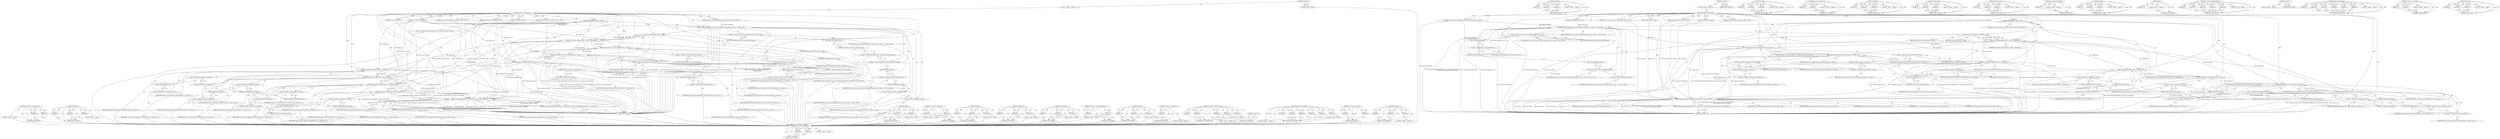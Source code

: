 digraph "SetQuery" {
vulnerable_158 [label=<(METHOD,&lt;operator&gt;.greaterThan)>];
vulnerable_159 [label=<(PARAM,p1)>];
vulnerable_160 [label=<(PARAM,p2)>];
vulnerable_161 [label=<(BLOCK,&lt;empty&gt;,&lt;empty&gt;)>];
vulnerable_162 [label=<(METHOD_RETURN,ANY)>];
vulnerable_186 [label=<(METHOD,SetPort)>];
vulnerable_187 [label=<(PARAM,p1)>];
vulnerable_188 [label=<(PARAM,p2)>];
vulnerable_189 [label=<(PARAM,p3)>];
vulnerable_190 [label=<(BLOCK,&lt;empty&gt;,&lt;empty&gt;)>];
vulnerable_191 [label=<(METHOD_RETURN,ANY)>];
vulnerable_6 [label=<(METHOD,&lt;global&gt;)<SUB>1</SUB>>];
vulnerable_7 [label=<(BLOCK,&lt;empty&gt;,&lt;empty&gt;)<SUB>1</SUB>>];
vulnerable_8 [label=<(METHOD,DoResolveRelativeHost)<SUB>1</SUB>>];
vulnerable_9 [label=<(PARAM,const char* base_url)<SUB>1</SUB>>];
vulnerable_10 [label="<(PARAM,const url_parse::Parsed&amp; base_parsed)<SUB>2</SUB>>"];
vulnerable_11 [label=<(PARAM,const CHAR* relative_url)<SUB>3</SUB>>];
vulnerable_12 [label="<(PARAM,const url_parse::Component&amp; relative_component)<SUB>4</SUB>>"];
vulnerable_13 [label=<(PARAM,CharsetConverter* query_converter)<SUB>5</SUB>>];
vulnerable_14 [label=<(PARAM,CanonOutput* output)<SUB>6</SUB>>];
vulnerable_15 [label="<(PARAM,url_parse::Parsed* out_parsed)<SUB>7</SUB>>"];
vulnerable_16 [label="<(BLOCK,{
   url_parse::Parsed relative_parsed;  // Eve...,{
   url_parse::Parsed relative_parsed;  // Eve...)<SUB>7</SUB>>"];
vulnerable_17 [label="<(LOCAL,url_parse.Parsed relative_parsed: url_parse.Parsed)<SUB>8</SUB>>"];
vulnerable_18 [label="<(url_parse.ParseAfterScheme,url_parse::ParseAfterScheme(&amp;relative_url[relat...)<SUB>9</SUB>>"];
vulnerable_19 [label="<(&lt;operator&gt;.fieldAccess,url_parse::ParseAfterScheme)<SUB>9</SUB>>"];
vulnerable_20 [label="<(IDENTIFIER,url_parse,url_parse::ParseAfterScheme(&amp;relative_url[relat...)<SUB>9</SUB>>"];
vulnerable_21 [label=<(FIELD_IDENTIFIER,ParseAfterScheme,ParseAfterScheme)<SUB>9</SUB>>];
vulnerable_22 [label=<(&lt;operator&gt;.addressOf,&amp;relative_url[relative_component.begin])<SUB>9</SUB>>];
vulnerable_23 [label=<(&lt;operator&gt;.indirectIndexAccess,relative_url[relative_component.begin])<SUB>9</SUB>>];
vulnerable_24 [label="<(IDENTIFIER,relative_url,url_parse::ParseAfterScheme(&amp;relative_url[relat...)<SUB>9</SUB>>"];
vulnerable_25 [label=<(&lt;operator&gt;.fieldAccess,relative_component.begin)<SUB>9</SUB>>];
vulnerable_26 [label="<(IDENTIFIER,relative_component,url_parse::ParseAfterScheme(&amp;relative_url[relat...)<SUB>9</SUB>>"];
vulnerable_27 [label=<(FIELD_IDENTIFIER,begin,begin)<SUB>9</SUB>>];
vulnerable_28 [label=<(&lt;operator&gt;.fieldAccess,relative_component.len)<SUB>10</SUB>>];
vulnerable_29 [label="<(IDENTIFIER,relative_component,url_parse::ParseAfterScheme(&amp;relative_url[relat...)<SUB>10</SUB>>"];
vulnerable_30 [label=<(FIELD_IDENTIFIER,len,len)<SUB>10</SUB>>];
vulnerable_31 [label=<(&lt;operator&gt;.fieldAccess,relative_component.begin)<SUB>10</SUB>>];
vulnerable_32 [label="<(IDENTIFIER,relative_component,url_parse::ParseAfterScheme(&amp;relative_url[relat...)<SUB>10</SUB>>"];
vulnerable_33 [label=<(FIELD_IDENTIFIER,begin,begin)<SUB>10</SUB>>];
vulnerable_34 [label=<(&lt;operator&gt;.addressOf,&amp;relative_parsed)<SUB>11</SUB>>];
vulnerable_35 [label="<(IDENTIFIER,relative_parsed,url_parse::ParseAfterScheme(&amp;relative_url[relat...)<SUB>11</SUB>>"];
vulnerable_36 [label=<(&lt;operator&gt;.greaterThan,Replacements&lt;CHAR&gt; replacements)<SUB>13</SUB>>];
vulnerable_37 [label=<(&lt;operator&gt;.lessThan,Replacements&lt;CHAR)<SUB>13</SUB>>];
vulnerable_38 [label=<(IDENTIFIER,Replacements,Replacements&lt;CHAR)<SUB>13</SUB>>];
vulnerable_39 [label=<(IDENTIFIER,CHAR,Replacements&lt;CHAR)<SUB>13</SUB>>];
vulnerable_40 [label=<(IDENTIFIER,replacements,Replacements&lt;CHAR&gt; replacements)<SUB>13</SUB>>];
vulnerable_41 [label=<(SetUsername,replacements.SetUsername(relative_url, relative...)<SUB>14</SUB>>];
vulnerable_42 [label=<(&lt;operator&gt;.fieldAccess,replacements.SetUsername)<SUB>14</SUB>>];
vulnerable_43 [label=<(IDENTIFIER,replacements,replacements.SetUsername(relative_url, relative...)<SUB>14</SUB>>];
vulnerable_44 [label=<(FIELD_IDENTIFIER,SetUsername,SetUsername)<SUB>14</SUB>>];
vulnerable_45 [label=<(IDENTIFIER,relative_url,replacements.SetUsername(relative_url, relative...)<SUB>14</SUB>>];
vulnerable_46 [label=<(&lt;operator&gt;.fieldAccess,relative_parsed.username)<SUB>14</SUB>>];
vulnerable_47 [label=<(IDENTIFIER,relative_parsed,replacements.SetUsername(relative_url, relative...)<SUB>14</SUB>>];
vulnerable_48 [label=<(FIELD_IDENTIFIER,username,username)<SUB>14</SUB>>];
vulnerable_49 [label=<(SetPassword,replacements.SetPassword(relative_url, relative...)<SUB>15</SUB>>];
vulnerable_50 [label=<(&lt;operator&gt;.fieldAccess,replacements.SetPassword)<SUB>15</SUB>>];
vulnerable_51 [label=<(IDENTIFIER,replacements,replacements.SetPassword(relative_url, relative...)<SUB>15</SUB>>];
vulnerable_52 [label=<(FIELD_IDENTIFIER,SetPassword,SetPassword)<SUB>15</SUB>>];
vulnerable_53 [label=<(IDENTIFIER,relative_url,replacements.SetPassword(relative_url, relative...)<SUB>15</SUB>>];
vulnerable_54 [label=<(&lt;operator&gt;.fieldAccess,relative_parsed.password)<SUB>15</SUB>>];
vulnerable_55 [label=<(IDENTIFIER,relative_parsed,replacements.SetPassword(relative_url, relative...)<SUB>15</SUB>>];
vulnerable_56 [label=<(FIELD_IDENTIFIER,password,password)<SUB>15</SUB>>];
vulnerable_57 [label=<(SetHost,replacements.SetHost(relative_url, relative_par...)<SUB>16</SUB>>];
vulnerable_58 [label=<(&lt;operator&gt;.fieldAccess,replacements.SetHost)<SUB>16</SUB>>];
vulnerable_59 [label=<(IDENTIFIER,replacements,replacements.SetHost(relative_url, relative_par...)<SUB>16</SUB>>];
vulnerable_60 [label=<(FIELD_IDENTIFIER,SetHost,SetHost)<SUB>16</SUB>>];
vulnerable_61 [label=<(IDENTIFIER,relative_url,replacements.SetHost(relative_url, relative_par...)<SUB>16</SUB>>];
vulnerable_62 [label=<(&lt;operator&gt;.fieldAccess,relative_parsed.host)<SUB>16</SUB>>];
vulnerable_63 [label=<(IDENTIFIER,relative_parsed,replacements.SetHost(relative_url, relative_par...)<SUB>16</SUB>>];
vulnerable_64 [label=<(FIELD_IDENTIFIER,host,host)<SUB>16</SUB>>];
vulnerable_65 [label=<(SetPort,replacements.SetPort(relative_url, relative_par...)<SUB>17</SUB>>];
vulnerable_66 [label=<(&lt;operator&gt;.fieldAccess,replacements.SetPort)<SUB>17</SUB>>];
vulnerable_67 [label=<(IDENTIFIER,replacements,replacements.SetPort(relative_url, relative_par...)<SUB>17</SUB>>];
vulnerable_68 [label=<(FIELD_IDENTIFIER,SetPort,SetPort)<SUB>17</SUB>>];
vulnerable_69 [label=<(IDENTIFIER,relative_url,replacements.SetPort(relative_url, relative_par...)<SUB>17</SUB>>];
vulnerable_70 [label=<(&lt;operator&gt;.fieldAccess,relative_parsed.port)<SUB>17</SUB>>];
vulnerable_71 [label=<(IDENTIFIER,relative_parsed,replacements.SetPort(relative_url, relative_par...)<SUB>17</SUB>>];
vulnerable_72 [label=<(FIELD_IDENTIFIER,port,port)<SUB>17</SUB>>];
vulnerable_73 [label=<(SetPath,replacements.SetPath(relative_url, relative_par...)<SUB>18</SUB>>];
vulnerable_74 [label=<(&lt;operator&gt;.fieldAccess,replacements.SetPath)<SUB>18</SUB>>];
vulnerable_75 [label=<(IDENTIFIER,replacements,replacements.SetPath(relative_url, relative_par...)<SUB>18</SUB>>];
vulnerable_76 [label=<(FIELD_IDENTIFIER,SetPath,SetPath)<SUB>18</SUB>>];
vulnerable_77 [label=<(IDENTIFIER,relative_url,replacements.SetPath(relative_url, relative_par...)<SUB>18</SUB>>];
vulnerable_78 [label=<(&lt;operator&gt;.fieldAccess,relative_parsed.path)<SUB>18</SUB>>];
vulnerable_79 [label=<(IDENTIFIER,relative_parsed,replacements.SetPath(relative_url, relative_par...)<SUB>18</SUB>>];
vulnerable_80 [label=<(FIELD_IDENTIFIER,path,path)<SUB>18</SUB>>];
vulnerable_81 [label=<(SetQuery,replacements.SetQuery(relative_url, relative_pa...)<SUB>19</SUB>>];
vulnerable_82 [label=<(&lt;operator&gt;.fieldAccess,replacements.SetQuery)<SUB>19</SUB>>];
vulnerable_83 [label=<(IDENTIFIER,replacements,replacements.SetQuery(relative_url, relative_pa...)<SUB>19</SUB>>];
vulnerable_84 [label=<(FIELD_IDENTIFIER,SetQuery,SetQuery)<SUB>19</SUB>>];
vulnerable_85 [label=<(IDENTIFIER,relative_url,replacements.SetQuery(relative_url, relative_pa...)<SUB>19</SUB>>];
vulnerable_86 [label=<(&lt;operator&gt;.fieldAccess,relative_parsed.query)<SUB>19</SUB>>];
vulnerable_87 [label=<(IDENTIFIER,relative_parsed,replacements.SetQuery(relative_url, relative_pa...)<SUB>19</SUB>>];
vulnerable_88 [label=<(FIELD_IDENTIFIER,query,query)<SUB>19</SUB>>];
vulnerable_89 [label=<(SetRef,replacements.SetRef(relative_url, relative_pars...)<SUB>20</SUB>>];
vulnerable_90 [label=<(&lt;operator&gt;.fieldAccess,replacements.SetRef)<SUB>20</SUB>>];
vulnerable_91 [label=<(IDENTIFIER,replacements,replacements.SetRef(relative_url, relative_pars...)<SUB>20</SUB>>];
vulnerable_92 [label=<(FIELD_IDENTIFIER,SetRef,SetRef)<SUB>20</SUB>>];
vulnerable_93 [label=<(IDENTIFIER,relative_url,replacements.SetRef(relative_url, relative_pars...)<SUB>20</SUB>>];
vulnerable_94 [label=<(&lt;operator&gt;.fieldAccess,relative_parsed.ref)<SUB>20</SUB>>];
vulnerable_95 [label=<(IDENTIFIER,relative_parsed,replacements.SetRef(relative_url, relative_pars...)<SUB>20</SUB>>];
vulnerable_96 [label=<(FIELD_IDENTIFIER,ref,ref)<SUB>20</SUB>>];
vulnerable_97 [label=<(RETURN,return ReplaceStandardURL(base_url, base_parsed...,return ReplaceStandardURL(base_url, base_parsed...)<SUB>22</SUB>>];
vulnerable_98 [label=<(ReplaceStandardURL,ReplaceStandardURL(base_url, base_parsed, repla...)<SUB>22</SUB>>];
vulnerable_99 [label=<(IDENTIFIER,base_url,ReplaceStandardURL(base_url, base_parsed, repla...)<SUB>22</SUB>>];
vulnerable_100 [label=<(IDENTIFIER,base_parsed,ReplaceStandardURL(base_url, base_parsed, repla...)<SUB>22</SUB>>];
vulnerable_101 [label=<(IDENTIFIER,replacements,ReplaceStandardURL(base_url, base_parsed, repla...)<SUB>22</SUB>>];
vulnerable_102 [label=<(IDENTIFIER,query_converter,ReplaceStandardURL(base_url, base_parsed, repla...)<SUB>23</SUB>>];
vulnerable_103 [label=<(IDENTIFIER,output,ReplaceStandardURL(base_url, base_parsed, repla...)<SUB>23</SUB>>];
vulnerable_104 [label=<(IDENTIFIER,out_parsed,ReplaceStandardURL(base_url, base_parsed, repla...)<SUB>23</SUB>>];
vulnerable_105 [label=<(METHOD_RETURN,bool)<SUB>1</SUB>>];
vulnerable_107 [label=<(METHOD_RETURN,ANY)<SUB>1</SUB>>];
vulnerable_192 [label=<(METHOD,SetPath)>];
vulnerable_193 [label=<(PARAM,p1)>];
vulnerable_194 [label=<(PARAM,p2)>];
vulnerable_195 [label=<(PARAM,p3)>];
vulnerable_196 [label=<(BLOCK,&lt;empty&gt;,&lt;empty&gt;)>];
vulnerable_197 [label=<(METHOD_RETURN,ANY)>];
vulnerable_144 [label=<(METHOD,&lt;operator&gt;.fieldAccess)>];
vulnerable_145 [label=<(PARAM,p1)>];
vulnerable_146 [label=<(PARAM,p2)>];
vulnerable_147 [label=<(BLOCK,&lt;empty&gt;,&lt;empty&gt;)>];
vulnerable_148 [label=<(METHOD_RETURN,ANY)>];
vulnerable_180 [label=<(METHOD,SetHost)>];
vulnerable_181 [label=<(PARAM,p1)>];
vulnerable_182 [label=<(PARAM,p2)>];
vulnerable_183 [label=<(PARAM,p3)>];
vulnerable_184 [label=<(BLOCK,&lt;empty&gt;,&lt;empty&gt;)>];
vulnerable_185 [label=<(METHOD_RETURN,ANY)>];
vulnerable_174 [label=<(METHOD,SetPassword)>];
vulnerable_175 [label=<(PARAM,p1)>];
vulnerable_176 [label=<(PARAM,p2)>];
vulnerable_177 [label=<(PARAM,p3)>];
vulnerable_178 [label=<(BLOCK,&lt;empty&gt;,&lt;empty&gt;)>];
vulnerable_179 [label=<(METHOD_RETURN,ANY)>];
vulnerable_168 [label=<(METHOD,SetUsername)>];
vulnerable_169 [label=<(PARAM,p1)>];
vulnerable_170 [label=<(PARAM,p2)>];
vulnerable_171 [label=<(PARAM,p3)>];
vulnerable_172 [label=<(BLOCK,&lt;empty&gt;,&lt;empty&gt;)>];
vulnerable_173 [label=<(METHOD_RETURN,ANY)>];
vulnerable_153 [label=<(METHOD,&lt;operator&gt;.indirectIndexAccess)>];
vulnerable_154 [label=<(PARAM,p1)>];
vulnerable_155 [label=<(PARAM,p2)>];
vulnerable_156 [label=<(BLOCK,&lt;empty&gt;,&lt;empty&gt;)>];
vulnerable_157 [label=<(METHOD_RETURN,ANY)>];
vulnerable_204 [label=<(METHOD,SetRef)>];
vulnerable_205 [label=<(PARAM,p1)>];
vulnerable_206 [label=<(PARAM,p2)>];
vulnerable_207 [label=<(PARAM,p3)>];
vulnerable_208 [label=<(BLOCK,&lt;empty&gt;,&lt;empty&gt;)>];
vulnerable_209 [label=<(METHOD_RETURN,ANY)>];
vulnerable_149 [label=<(METHOD,&lt;operator&gt;.addressOf)>];
vulnerable_150 [label=<(PARAM,p1)>];
vulnerable_151 [label=<(BLOCK,&lt;empty&gt;,&lt;empty&gt;)>];
vulnerable_152 [label=<(METHOD_RETURN,ANY)>];
vulnerable_136 [label=<(METHOD,url_parse.ParseAfterScheme)>];
vulnerable_137 [label=<(PARAM,p1)>];
vulnerable_138 [label=<(PARAM,p2)>];
vulnerable_139 [label=<(PARAM,p3)>];
vulnerable_140 [label=<(PARAM,p4)>];
vulnerable_141 [label=<(PARAM,p5)>];
vulnerable_142 [label=<(BLOCK,&lt;empty&gt;,&lt;empty&gt;)>];
vulnerable_143 [label=<(METHOD_RETURN,ANY)>];
vulnerable_130 [label=<(METHOD,&lt;global&gt;)<SUB>1</SUB>>];
vulnerable_131 [label=<(BLOCK,&lt;empty&gt;,&lt;empty&gt;)>];
vulnerable_132 [label=<(METHOD_RETURN,ANY)>];
vulnerable_210 [label=<(METHOD,ReplaceStandardURL)>];
vulnerable_211 [label=<(PARAM,p1)>];
vulnerable_212 [label=<(PARAM,p2)>];
vulnerable_213 [label=<(PARAM,p3)>];
vulnerable_214 [label=<(PARAM,p4)>];
vulnerable_215 [label=<(PARAM,p5)>];
vulnerable_216 [label=<(PARAM,p6)>];
vulnerable_217 [label=<(BLOCK,&lt;empty&gt;,&lt;empty&gt;)>];
vulnerable_218 [label=<(METHOD_RETURN,ANY)>];
vulnerable_163 [label=<(METHOD,&lt;operator&gt;.lessThan)>];
vulnerable_164 [label=<(PARAM,p1)>];
vulnerable_165 [label=<(PARAM,p2)>];
vulnerable_166 [label=<(BLOCK,&lt;empty&gt;,&lt;empty&gt;)>];
vulnerable_167 [label=<(METHOD_RETURN,ANY)>];
vulnerable_198 [label=<(METHOD,SetQuery)>];
vulnerable_199 [label=<(PARAM,p1)>];
vulnerable_200 [label=<(PARAM,p2)>];
vulnerable_201 [label=<(PARAM,p3)>];
vulnerable_202 [label=<(BLOCK,&lt;empty&gt;,&lt;empty&gt;)>];
vulnerable_203 [label=<(METHOD_RETURN,ANY)>];
fixed_153 [label=<(METHOD,&lt;operator&gt;.greaterThan)>];
fixed_154 [label=<(PARAM,p1)>];
fixed_155 [label=<(PARAM,p2)>];
fixed_156 [label=<(BLOCK,&lt;empty&gt;,&lt;empty&gt;)>];
fixed_157 [label=<(METHOD_RETURN,ANY)>];
fixed_181 [label=<(METHOD,SetPort)>];
fixed_182 [label=<(PARAM,p1)>];
fixed_183 [label=<(PARAM,p2)>];
fixed_184 [label=<(PARAM,p3)>];
fixed_185 [label=<(BLOCK,&lt;empty&gt;,&lt;empty&gt;)>];
fixed_186 [label=<(METHOD_RETURN,ANY)>];
fixed_6 [label=<(METHOD,&lt;global&gt;)<SUB>1</SUB>>];
fixed_7 [label=<(BLOCK,&lt;empty&gt;,&lt;empty&gt;)<SUB>1</SUB>>];
fixed_8 [label=<(METHOD,DoResolveRelativeHost)<SUB>1</SUB>>];
fixed_9 [label=<(PARAM,const char* base_url)<SUB>1</SUB>>];
fixed_10 [label="<(PARAM,const url_parse::Parsed&amp; base_parsed)<SUB>2</SUB>>"];
fixed_11 [label=<(PARAM,const CHAR* relative_url)<SUB>3</SUB>>];
fixed_12 [label="<(PARAM,const url_parse::Component&amp; relative_component)<SUB>4</SUB>>"];
fixed_13 [label=<(PARAM,CharsetConverter* query_converter)<SUB>5</SUB>>];
fixed_14 [label=<(PARAM,CanonOutput* output)<SUB>6</SUB>>];
fixed_15 [label="<(PARAM,url_parse::Parsed* out_parsed)<SUB>7</SUB>>"];
fixed_16 [label="<(BLOCK,{
   url_parse::Parsed relative_parsed;  // Eve...,{
   url_parse::Parsed relative_parsed;  // Eve...)<SUB>7</SUB>>"];
fixed_17 [label="<(LOCAL,url_parse.Parsed relative_parsed: url_parse.Parsed)<SUB>8</SUB>>"];
fixed_18 [label="<(url_parse.ParseAfterScheme,url_parse::ParseAfterScheme(relative_url, relat...)<SUB>9</SUB>>"];
fixed_19 [label="<(&lt;operator&gt;.fieldAccess,url_parse::ParseAfterScheme)<SUB>9</SUB>>"];
fixed_20 [label="<(IDENTIFIER,url_parse,url_parse::ParseAfterScheme(relative_url, relat...)<SUB>9</SUB>>"];
fixed_21 [label=<(FIELD_IDENTIFIER,ParseAfterScheme,ParseAfterScheme)<SUB>9</SUB>>];
fixed_22 [label="<(IDENTIFIER,relative_url,url_parse::ParseAfterScheme(relative_url, relat...)<SUB>9</SUB>>"];
fixed_23 [label=<(end,relative_component.end())<SUB>9</SUB>>];
fixed_24 [label=<(&lt;operator&gt;.fieldAccess,relative_component.end)<SUB>9</SUB>>];
fixed_25 [label=<(IDENTIFIER,relative_component,relative_component.end())<SUB>9</SUB>>];
fixed_26 [label=<(FIELD_IDENTIFIER,end,end)<SUB>9</SUB>>];
fixed_27 [label=<(&lt;operator&gt;.fieldAccess,relative_component.begin)<SUB>10</SUB>>];
fixed_28 [label="<(IDENTIFIER,relative_component,url_parse::ParseAfterScheme(relative_url, relat...)<SUB>10</SUB>>"];
fixed_29 [label=<(FIELD_IDENTIFIER,begin,begin)<SUB>10</SUB>>];
fixed_30 [label=<(&lt;operator&gt;.addressOf,&amp;relative_parsed)<SUB>10</SUB>>];
fixed_31 [label="<(IDENTIFIER,relative_parsed,url_parse::ParseAfterScheme(relative_url, relat...)<SUB>10</SUB>>"];
fixed_32 [label=<(&lt;operator&gt;.greaterThan,Replacements&lt;CHAR&gt; replacements)<SUB>12</SUB>>];
fixed_33 [label=<(&lt;operator&gt;.lessThan,Replacements&lt;CHAR)<SUB>12</SUB>>];
fixed_34 [label=<(IDENTIFIER,Replacements,Replacements&lt;CHAR)<SUB>12</SUB>>];
fixed_35 [label=<(IDENTIFIER,CHAR,Replacements&lt;CHAR)<SUB>12</SUB>>];
fixed_36 [label=<(IDENTIFIER,replacements,Replacements&lt;CHAR&gt; replacements)<SUB>12</SUB>>];
fixed_37 [label=<(SetUsername,replacements.SetUsername(relative_url, relative...)<SUB>13</SUB>>];
fixed_38 [label=<(&lt;operator&gt;.fieldAccess,replacements.SetUsername)<SUB>13</SUB>>];
fixed_39 [label=<(IDENTIFIER,replacements,replacements.SetUsername(relative_url, relative...)<SUB>13</SUB>>];
fixed_40 [label=<(FIELD_IDENTIFIER,SetUsername,SetUsername)<SUB>13</SUB>>];
fixed_41 [label=<(IDENTIFIER,relative_url,replacements.SetUsername(relative_url, relative...)<SUB>13</SUB>>];
fixed_42 [label=<(&lt;operator&gt;.fieldAccess,relative_parsed.username)<SUB>13</SUB>>];
fixed_43 [label=<(IDENTIFIER,relative_parsed,replacements.SetUsername(relative_url, relative...)<SUB>13</SUB>>];
fixed_44 [label=<(FIELD_IDENTIFIER,username,username)<SUB>13</SUB>>];
fixed_45 [label=<(SetPassword,replacements.SetPassword(relative_url, relative...)<SUB>14</SUB>>];
fixed_46 [label=<(&lt;operator&gt;.fieldAccess,replacements.SetPassword)<SUB>14</SUB>>];
fixed_47 [label=<(IDENTIFIER,replacements,replacements.SetPassword(relative_url, relative...)<SUB>14</SUB>>];
fixed_48 [label=<(FIELD_IDENTIFIER,SetPassword,SetPassword)<SUB>14</SUB>>];
fixed_49 [label=<(IDENTIFIER,relative_url,replacements.SetPassword(relative_url, relative...)<SUB>14</SUB>>];
fixed_50 [label=<(&lt;operator&gt;.fieldAccess,relative_parsed.password)<SUB>14</SUB>>];
fixed_51 [label=<(IDENTIFIER,relative_parsed,replacements.SetPassword(relative_url, relative...)<SUB>14</SUB>>];
fixed_52 [label=<(FIELD_IDENTIFIER,password,password)<SUB>14</SUB>>];
fixed_53 [label=<(SetHost,replacements.SetHost(relative_url, relative_par...)<SUB>15</SUB>>];
fixed_54 [label=<(&lt;operator&gt;.fieldAccess,replacements.SetHost)<SUB>15</SUB>>];
fixed_55 [label=<(IDENTIFIER,replacements,replacements.SetHost(relative_url, relative_par...)<SUB>15</SUB>>];
fixed_56 [label=<(FIELD_IDENTIFIER,SetHost,SetHost)<SUB>15</SUB>>];
fixed_57 [label=<(IDENTIFIER,relative_url,replacements.SetHost(relative_url, relative_par...)<SUB>15</SUB>>];
fixed_58 [label=<(&lt;operator&gt;.fieldAccess,relative_parsed.host)<SUB>15</SUB>>];
fixed_59 [label=<(IDENTIFIER,relative_parsed,replacements.SetHost(relative_url, relative_par...)<SUB>15</SUB>>];
fixed_60 [label=<(FIELD_IDENTIFIER,host,host)<SUB>15</SUB>>];
fixed_61 [label=<(SetPort,replacements.SetPort(relative_url, relative_par...)<SUB>16</SUB>>];
fixed_62 [label=<(&lt;operator&gt;.fieldAccess,replacements.SetPort)<SUB>16</SUB>>];
fixed_63 [label=<(IDENTIFIER,replacements,replacements.SetPort(relative_url, relative_par...)<SUB>16</SUB>>];
fixed_64 [label=<(FIELD_IDENTIFIER,SetPort,SetPort)<SUB>16</SUB>>];
fixed_65 [label=<(IDENTIFIER,relative_url,replacements.SetPort(relative_url, relative_par...)<SUB>16</SUB>>];
fixed_66 [label=<(&lt;operator&gt;.fieldAccess,relative_parsed.port)<SUB>16</SUB>>];
fixed_67 [label=<(IDENTIFIER,relative_parsed,replacements.SetPort(relative_url, relative_par...)<SUB>16</SUB>>];
fixed_68 [label=<(FIELD_IDENTIFIER,port,port)<SUB>16</SUB>>];
fixed_69 [label=<(SetPath,replacements.SetPath(relative_url, relative_par...)<SUB>17</SUB>>];
fixed_70 [label=<(&lt;operator&gt;.fieldAccess,replacements.SetPath)<SUB>17</SUB>>];
fixed_71 [label=<(IDENTIFIER,replacements,replacements.SetPath(relative_url, relative_par...)<SUB>17</SUB>>];
fixed_72 [label=<(FIELD_IDENTIFIER,SetPath,SetPath)<SUB>17</SUB>>];
fixed_73 [label=<(IDENTIFIER,relative_url,replacements.SetPath(relative_url, relative_par...)<SUB>17</SUB>>];
fixed_74 [label=<(&lt;operator&gt;.fieldAccess,relative_parsed.path)<SUB>17</SUB>>];
fixed_75 [label=<(IDENTIFIER,relative_parsed,replacements.SetPath(relative_url, relative_par...)<SUB>17</SUB>>];
fixed_76 [label=<(FIELD_IDENTIFIER,path,path)<SUB>17</SUB>>];
fixed_77 [label=<(SetQuery,replacements.SetQuery(relative_url, relative_pa...)<SUB>18</SUB>>];
fixed_78 [label=<(&lt;operator&gt;.fieldAccess,replacements.SetQuery)<SUB>18</SUB>>];
fixed_79 [label=<(IDENTIFIER,replacements,replacements.SetQuery(relative_url, relative_pa...)<SUB>18</SUB>>];
fixed_80 [label=<(FIELD_IDENTIFIER,SetQuery,SetQuery)<SUB>18</SUB>>];
fixed_81 [label=<(IDENTIFIER,relative_url,replacements.SetQuery(relative_url, relative_pa...)<SUB>18</SUB>>];
fixed_82 [label=<(&lt;operator&gt;.fieldAccess,relative_parsed.query)<SUB>18</SUB>>];
fixed_83 [label=<(IDENTIFIER,relative_parsed,replacements.SetQuery(relative_url, relative_pa...)<SUB>18</SUB>>];
fixed_84 [label=<(FIELD_IDENTIFIER,query,query)<SUB>18</SUB>>];
fixed_85 [label=<(SetRef,replacements.SetRef(relative_url, relative_pars...)<SUB>19</SUB>>];
fixed_86 [label=<(&lt;operator&gt;.fieldAccess,replacements.SetRef)<SUB>19</SUB>>];
fixed_87 [label=<(IDENTIFIER,replacements,replacements.SetRef(relative_url, relative_pars...)<SUB>19</SUB>>];
fixed_88 [label=<(FIELD_IDENTIFIER,SetRef,SetRef)<SUB>19</SUB>>];
fixed_89 [label=<(IDENTIFIER,relative_url,replacements.SetRef(relative_url, relative_pars...)<SUB>19</SUB>>];
fixed_90 [label=<(&lt;operator&gt;.fieldAccess,relative_parsed.ref)<SUB>19</SUB>>];
fixed_91 [label=<(IDENTIFIER,relative_parsed,replacements.SetRef(relative_url, relative_pars...)<SUB>19</SUB>>];
fixed_92 [label=<(FIELD_IDENTIFIER,ref,ref)<SUB>19</SUB>>];
fixed_93 [label=<(RETURN,return ReplaceStandardURL(base_url, base_parsed...,return ReplaceStandardURL(base_url, base_parsed...)<SUB>21</SUB>>];
fixed_94 [label=<(ReplaceStandardURL,ReplaceStandardURL(base_url, base_parsed, repla...)<SUB>21</SUB>>];
fixed_95 [label=<(IDENTIFIER,base_url,ReplaceStandardURL(base_url, base_parsed, repla...)<SUB>21</SUB>>];
fixed_96 [label=<(IDENTIFIER,base_parsed,ReplaceStandardURL(base_url, base_parsed, repla...)<SUB>21</SUB>>];
fixed_97 [label=<(IDENTIFIER,replacements,ReplaceStandardURL(base_url, base_parsed, repla...)<SUB>21</SUB>>];
fixed_98 [label=<(IDENTIFIER,query_converter,ReplaceStandardURL(base_url, base_parsed, repla...)<SUB>22</SUB>>];
fixed_99 [label=<(IDENTIFIER,output,ReplaceStandardURL(base_url, base_parsed, repla...)<SUB>22</SUB>>];
fixed_100 [label=<(IDENTIFIER,out_parsed,ReplaceStandardURL(base_url, base_parsed, repla...)<SUB>22</SUB>>];
fixed_101 [label=<(METHOD_RETURN,bool)<SUB>1</SUB>>];
fixed_103 [label=<(METHOD_RETURN,ANY)<SUB>1</SUB>>];
fixed_187 [label=<(METHOD,SetPath)>];
fixed_188 [label=<(PARAM,p1)>];
fixed_189 [label=<(PARAM,p2)>];
fixed_190 [label=<(PARAM,p3)>];
fixed_191 [label=<(BLOCK,&lt;empty&gt;,&lt;empty&gt;)>];
fixed_192 [label=<(METHOD_RETURN,ANY)>];
fixed_140 [label=<(METHOD,&lt;operator&gt;.fieldAccess)>];
fixed_141 [label=<(PARAM,p1)>];
fixed_142 [label=<(PARAM,p2)>];
fixed_143 [label=<(BLOCK,&lt;empty&gt;,&lt;empty&gt;)>];
fixed_144 [label=<(METHOD_RETURN,ANY)>];
fixed_175 [label=<(METHOD,SetHost)>];
fixed_176 [label=<(PARAM,p1)>];
fixed_177 [label=<(PARAM,p2)>];
fixed_178 [label=<(PARAM,p3)>];
fixed_179 [label=<(BLOCK,&lt;empty&gt;,&lt;empty&gt;)>];
fixed_180 [label=<(METHOD_RETURN,ANY)>];
fixed_169 [label=<(METHOD,SetPassword)>];
fixed_170 [label=<(PARAM,p1)>];
fixed_171 [label=<(PARAM,p2)>];
fixed_172 [label=<(PARAM,p3)>];
fixed_173 [label=<(BLOCK,&lt;empty&gt;,&lt;empty&gt;)>];
fixed_174 [label=<(METHOD_RETURN,ANY)>];
fixed_163 [label=<(METHOD,SetUsername)>];
fixed_164 [label=<(PARAM,p1)>];
fixed_165 [label=<(PARAM,p2)>];
fixed_166 [label=<(PARAM,p3)>];
fixed_167 [label=<(BLOCK,&lt;empty&gt;,&lt;empty&gt;)>];
fixed_168 [label=<(METHOD_RETURN,ANY)>];
fixed_149 [label=<(METHOD,&lt;operator&gt;.addressOf)>];
fixed_150 [label=<(PARAM,p1)>];
fixed_151 [label=<(BLOCK,&lt;empty&gt;,&lt;empty&gt;)>];
fixed_152 [label=<(METHOD_RETURN,ANY)>];
fixed_199 [label=<(METHOD,SetRef)>];
fixed_200 [label=<(PARAM,p1)>];
fixed_201 [label=<(PARAM,p2)>];
fixed_202 [label=<(PARAM,p3)>];
fixed_203 [label=<(BLOCK,&lt;empty&gt;,&lt;empty&gt;)>];
fixed_204 [label=<(METHOD_RETURN,ANY)>];
fixed_145 [label=<(METHOD,end)>];
fixed_146 [label=<(PARAM,p1)>];
fixed_147 [label=<(BLOCK,&lt;empty&gt;,&lt;empty&gt;)>];
fixed_148 [label=<(METHOD_RETURN,ANY)>];
fixed_132 [label=<(METHOD,url_parse.ParseAfterScheme)>];
fixed_133 [label=<(PARAM,p1)>];
fixed_134 [label=<(PARAM,p2)>];
fixed_135 [label=<(PARAM,p3)>];
fixed_136 [label=<(PARAM,p4)>];
fixed_137 [label=<(PARAM,p5)>];
fixed_138 [label=<(BLOCK,&lt;empty&gt;,&lt;empty&gt;)>];
fixed_139 [label=<(METHOD_RETURN,ANY)>];
fixed_126 [label=<(METHOD,&lt;global&gt;)<SUB>1</SUB>>];
fixed_127 [label=<(BLOCK,&lt;empty&gt;,&lt;empty&gt;)>];
fixed_128 [label=<(METHOD_RETURN,ANY)>];
fixed_205 [label=<(METHOD,ReplaceStandardURL)>];
fixed_206 [label=<(PARAM,p1)>];
fixed_207 [label=<(PARAM,p2)>];
fixed_208 [label=<(PARAM,p3)>];
fixed_209 [label=<(PARAM,p4)>];
fixed_210 [label=<(PARAM,p5)>];
fixed_211 [label=<(PARAM,p6)>];
fixed_212 [label=<(BLOCK,&lt;empty&gt;,&lt;empty&gt;)>];
fixed_213 [label=<(METHOD_RETURN,ANY)>];
fixed_158 [label=<(METHOD,&lt;operator&gt;.lessThan)>];
fixed_159 [label=<(PARAM,p1)>];
fixed_160 [label=<(PARAM,p2)>];
fixed_161 [label=<(BLOCK,&lt;empty&gt;,&lt;empty&gt;)>];
fixed_162 [label=<(METHOD_RETURN,ANY)>];
fixed_193 [label=<(METHOD,SetQuery)>];
fixed_194 [label=<(PARAM,p1)>];
fixed_195 [label=<(PARAM,p2)>];
fixed_196 [label=<(PARAM,p3)>];
fixed_197 [label=<(BLOCK,&lt;empty&gt;,&lt;empty&gt;)>];
fixed_198 [label=<(METHOD_RETURN,ANY)>];
vulnerable_158 -> vulnerable_159  [key=0, label="AST: "];
vulnerable_158 -> vulnerable_159  [key=1, label="DDG: "];
vulnerable_158 -> vulnerable_161  [key=0, label="AST: "];
vulnerable_158 -> vulnerable_160  [key=0, label="AST: "];
vulnerable_158 -> vulnerable_160  [key=1, label="DDG: "];
vulnerable_158 -> vulnerable_162  [key=0, label="AST: "];
vulnerable_158 -> vulnerable_162  [key=1, label="CFG: "];
vulnerable_159 -> vulnerable_162  [key=0, label="DDG: p1"];
vulnerable_160 -> vulnerable_162  [key=0, label="DDG: p2"];
vulnerable_161 -> fixed_153  [key=0];
vulnerable_162 -> fixed_153  [key=0];
vulnerable_186 -> vulnerable_187  [key=0, label="AST: "];
vulnerable_186 -> vulnerable_187  [key=1, label="DDG: "];
vulnerable_186 -> vulnerable_190  [key=0, label="AST: "];
vulnerable_186 -> vulnerable_188  [key=0, label="AST: "];
vulnerable_186 -> vulnerable_188  [key=1, label="DDG: "];
vulnerable_186 -> vulnerable_191  [key=0, label="AST: "];
vulnerable_186 -> vulnerable_191  [key=1, label="CFG: "];
vulnerable_186 -> vulnerable_189  [key=0, label="AST: "];
vulnerable_186 -> vulnerable_189  [key=1, label="DDG: "];
vulnerable_187 -> vulnerable_191  [key=0, label="DDG: p1"];
vulnerable_188 -> vulnerable_191  [key=0, label="DDG: p2"];
vulnerable_189 -> vulnerable_191  [key=0, label="DDG: p3"];
vulnerable_190 -> fixed_153  [key=0];
vulnerable_191 -> fixed_153  [key=0];
vulnerable_6 -> vulnerable_7  [key=0, label="AST: "];
vulnerable_6 -> vulnerable_107  [key=0, label="AST: "];
vulnerable_6 -> vulnerable_107  [key=1, label="CFG: "];
vulnerable_7 -> vulnerable_8  [key=0, label="AST: "];
vulnerable_8 -> vulnerable_9  [key=0, label="AST: "];
vulnerable_8 -> vulnerable_9  [key=1, label="DDG: "];
vulnerable_8 -> vulnerable_10  [key=0, label="AST: "];
vulnerable_8 -> vulnerable_10  [key=1, label="DDG: "];
vulnerable_8 -> vulnerable_11  [key=0, label="AST: "];
vulnerable_8 -> vulnerable_11  [key=1, label="DDG: "];
vulnerable_8 -> vulnerable_12  [key=0, label="AST: "];
vulnerable_8 -> vulnerable_12  [key=1, label="DDG: "];
vulnerable_8 -> vulnerable_13  [key=0, label="AST: "];
vulnerable_8 -> vulnerable_13  [key=1, label="DDG: "];
vulnerable_8 -> vulnerable_14  [key=0, label="AST: "];
vulnerable_8 -> vulnerable_14  [key=1, label="DDG: "];
vulnerable_8 -> vulnerable_15  [key=0, label="AST: "];
vulnerable_8 -> vulnerable_15  [key=1, label="DDG: "];
vulnerable_8 -> vulnerable_16  [key=0, label="AST: "];
vulnerable_8 -> vulnerable_105  [key=0, label="AST: "];
vulnerable_8 -> vulnerable_21  [key=0, label="CFG: "];
vulnerable_8 -> vulnerable_18  [key=0, label="DDG: "];
vulnerable_8 -> vulnerable_36  [key=0, label="DDG: "];
vulnerable_8 -> vulnerable_41  [key=0, label="DDG: "];
vulnerable_8 -> vulnerable_49  [key=0, label="DDG: "];
vulnerable_8 -> vulnerable_57  [key=0, label="DDG: "];
vulnerable_8 -> vulnerable_65  [key=0, label="DDG: "];
vulnerable_8 -> vulnerable_73  [key=0, label="DDG: "];
vulnerable_8 -> vulnerable_81  [key=0, label="DDG: "];
vulnerable_8 -> vulnerable_89  [key=0, label="DDG: "];
vulnerable_8 -> vulnerable_37  [key=0, label="DDG: "];
vulnerable_8 -> vulnerable_98  [key=0, label="DDG: "];
vulnerable_9 -> vulnerable_98  [key=0, label="DDG: base_url"];
vulnerable_10 -> vulnerable_98  [key=0, label="DDG: base_parsed"];
vulnerable_11 -> vulnerable_18  [key=0, label="DDG: relative_url"];
vulnerable_11 -> vulnerable_41  [key=0, label="DDG: relative_url"];
vulnerable_11 -> vulnerable_49  [key=0, label="DDG: relative_url"];
vulnerable_11 -> vulnerable_57  [key=0, label="DDG: relative_url"];
vulnerable_11 -> vulnerable_65  [key=0, label="DDG: relative_url"];
vulnerable_11 -> vulnerable_73  [key=0, label="DDG: relative_url"];
vulnerable_11 -> vulnerable_81  [key=0, label="DDG: relative_url"];
vulnerable_11 -> vulnerable_89  [key=0, label="DDG: relative_url"];
vulnerable_12 -> vulnerable_105  [key=0, label="DDG: relative_component"];
vulnerable_12 -> vulnerable_18  [key=0, label="DDG: relative_component"];
vulnerable_13 -> vulnerable_98  [key=0, label="DDG: query_converter"];
vulnerable_14 -> vulnerable_98  [key=0, label="DDG: output"];
vulnerable_15 -> vulnerable_98  [key=0, label="DDG: out_parsed"];
vulnerable_16 -> vulnerable_17  [key=0, label="AST: "];
vulnerable_16 -> vulnerable_18  [key=0, label="AST: "];
vulnerable_16 -> vulnerable_36  [key=0, label="AST: "];
vulnerable_16 -> vulnerable_41  [key=0, label="AST: "];
vulnerable_16 -> vulnerable_49  [key=0, label="AST: "];
vulnerable_16 -> vulnerable_57  [key=0, label="AST: "];
vulnerable_16 -> vulnerable_65  [key=0, label="AST: "];
vulnerable_16 -> vulnerable_73  [key=0, label="AST: "];
vulnerable_16 -> vulnerable_81  [key=0, label="AST: "];
vulnerable_16 -> vulnerable_89  [key=0, label="AST: "];
vulnerable_16 -> vulnerable_97  [key=0, label="AST: "];
vulnerable_17 -> fixed_153  [key=0];
vulnerable_18 -> vulnerable_19  [key=0, label="AST: "];
vulnerable_18 -> vulnerable_22  [key=0, label="AST: "];
vulnerable_18 -> vulnerable_28  [key=0, label="AST: "];
vulnerable_18 -> vulnerable_31  [key=0, label="AST: "];
vulnerable_18 -> vulnerable_34  [key=0, label="AST: "];
vulnerable_18 -> vulnerable_37  [key=0, label="CFG: "];
vulnerable_18 -> vulnerable_105  [key=0, label="DDG: url_parse::ParseAfterScheme"];
vulnerable_18 -> vulnerable_105  [key=1, label="DDG: &amp;relative_url[relative_component.begin]"];
vulnerable_18 -> vulnerable_105  [key=2, label="DDG: relative_component.len"];
vulnerable_18 -> vulnerable_105  [key=3, label="DDG: relative_component.begin"];
vulnerable_18 -> vulnerable_105  [key=4, label="DDG: &amp;relative_parsed"];
vulnerable_18 -> vulnerable_105  [key=5, label="DDG: url_parse::ParseAfterScheme(&amp;relative_url[relative_component.begin],
                              relative_component.len, relative_component.begin,
                              &amp;relative_parsed)"];
vulnerable_19 -> vulnerable_20  [key=0, label="AST: "];
vulnerable_19 -> vulnerable_21  [key=0, label="AST: "];
vulnerable_19 -> vulnerable_27  [key=0, label="CFG: "];
vulnerable_20 -> fixed_153  [key=0];
vulnerable_21 -> vulnerable_19  [key=0, label="CFG: "];
vulnerable_22 -> vulnerable_23  [key=0, label="AST: "];
vulnerable_22 -> vulnerable_30  [key=0, label="CFG: "];
vulnerable_23 -> vulnerable_24  [key=0, label="AST: "];
vulnerable_23 -> vulnerable_25  [key=0, label="AST: "];
vulnerable_23 -> vulnerable_22  [key=0, label="CFG: "];
vulnerable_24 -> fixed_153  [key=0];
vulnerable_25 -> vulnerable_26  [key=0, label="AST: "];
vulnerable_25 -> vulnerable_27  [key=0, label="AST: "];
vulnerable_25 -> vulnerable_23  [key=0, label="CFG: "];
vulnerable_26 -> fixed_153  [key=0];
vulnerable_27 -> vulnerable_25  [key=0, label="CFG: "];
vulnerable_28 -> vulnerable_29  [key=0, label="AST: "];
vulnerable_28 -> vulnerable_30  [key=0, label="AST: "];
vulnerable_28 -> vulnerable_33  [key=0, label="CFG: "];
vulnerable_29 -> fixed_153  [key=0];
vulnerable_30 -> vulnerable_28  [key=0, label="CFG: "];
vulnerable_31 -> vulnerable_32  [key=0, label="AST: "];
vulnerable_31 -> vulnerable_33  [key=0, label="AST: "];
vulnerable_31 -> vulnerable_34  [key=0, label="CFG: "];
vulnerable_32 -> fixed_153  [key=0];
vulnerable_33 -> vulnerable_31  [key=0, label="CFG: "];
vulnerable_34 -> vulnerable_35  [key=0, label="AST: "];
vulnerable_34 -> vulnerable_18  [key=0, label="CFG: "];
vulnerable_35 -> fixed_153  [key=0];
vulnerable_36 -> vulnerable_37  [key=0, label="AST: "];
vulnerable_36 -> vulnerable_40  [key=0, label="AST: "];
vulnerable_36 -> vulnerable_44  [key=0, label="CFG: "];
vulnerable_36 -> vulnerable_105  [key=0, label="DDG: Replacements&lt;CHAR"];
vulnerable_36 -> vulnerable_105  [key=1, label="DDG: Replacements&lt;CHAR&gt; replacements"];
vulnerable_36 -> vulnerable_41  [key=0, label="DDG: replacements"];
vulnerable_36 -> vulnerable_49  [key=0, label="DDG: replacements"];
vulnerable_36 -> vulnerable_57  [key=0, label="DDG: replacements"];
vulnerable_36 -> vulnerable_65  [key=0, label="DDG: replacements"];
vulnerable_36 -> vulnerable_73  [key=0, label="DDG: replacements"];
vulnerable_36 -> vulnerable_81  [key=0, label="DDG: replacements"];
vulnerable_36 -> vulnerable_89  [key=0, label="DDG: replacements"];
vulnerable_36 -> vulnerable_98  [key=0, label="DDG: replacements"];
vulnerable_37 -> vulnerable_38  [key=0, label="AST: "];
vulnerable_37 -> vulnerable_39  [key=0, label="AST: "];
vulnerable_37 -> vulnerable_36  [key=0, label="CFG: "];
vulnerable_37 -> vulnerable_36  [key=1, label="DDG: Replacements"];
vulnerable_37 -> vulnerable_36  [key=2, label="DDG: CHAR"];
vulnerable_37 -> vulnerable_105  [key=0, label="DDG: Replacements"];
vulnerable_37 -> vulnerable_105  [key=1, label="DDG: CHAR"];
vulnerable_38 -> fixed_153  [key=0];
vulnerable_39 -> fixed_153  [key=0];
vulnerable_40 -> fixed_153  [key=0];
vulnerable_41 -> vulnerable_42  [key=0, label="AST: "];
vulnerable_41 -> vulnerable_45  [key=0, label="AST: "];
vulnerable_41 -> vulnerable_46  [key=0, label="AST: "];
vulnerable_41 -> vulnerable_52  [key=0, label="CFG: "];
vulnerable_41 -> vulnerable_105  [key=0, label="DDG: relative_parsed.username"];
vulnerable_41 -> vulnerable_105  [key=1, label="DDG: replacements.SetUsername(relative_url, relative_parsed.username)"];
vulnerable_41 -> vulnerable_49  [key=0, label="DDG: relative_url"];
vulnerable_41 -> vulnerable_98  [key=0, label="DDG: replacements.SetUsername"];
vulnerable_42 -> vulnerable_43  [key=0, label="AST: "];
vulnerable_42 -> vulnerable_44  [key=0, label="AST: "];
vulnerable_42 -> vulnerable_48  [key=0, label="CFG: "];
vulnerable_43 -> fixed_153  [key=0];
vulnerable_44 -> vulnerable_42  [key=0, label="CFG: "];
vulnerable_45 -> fixed_153  [key=0];
vulnerable_46 -> vulnerable_47  [key=0, label="AST: "];
vulnerable_46 -> vulnerable_48  [key=0, label="AST: "];
vulnerable_46 -> vulnerable_41  [key=0, label="CFG: "];
vulnerable_47 -> fixed_153  [key=0];
vulnerable_48 -> vulnerable_46  [key=0, label="CFG: "];
vulnerable_49 -> vulnerable_50  [key=0, label="AST: "];
vulnerable_49 -> vulnerable_53  [key=0, label="AST: "];
vulnerable_49 -> vulnerable_54  [key=0, label="AST: "];
vulnerable_49 -> vulnerable_60  [key=0, label="CFG: "];
vulnerable_49 -> vulnerable_105  [key=0, label="DDG: relative_parsed.password"];
vulnerable_49 -> vulnerable_105  [key=1, label="DDG: replacements.SetPassword(relative_url, relative_parsed.password)"];
vulnerable_49 -> vulnerable_57  [key=0, label="DDG: relative_url"];
vulnerable_49 -> vulnerable_98  [key=0, label="DDG: replacements.SetPassword"];
vulnerable_50 -> vulnerable_51  [key=0, label="AST: "];
vulnerable_50 -> vulnerable_52  [key=0, label="AST: "];
vulnerable_50 -> vulnerable_56  [key=0, label="CFG: "];
vulnerable_51 -> fixed_153  [key=0];
vulnerable_52 -> vulnerable_50  [key=0, label="CFG: "];
vulnerable_53 -> fixed_153  [key=0];
vulnerable_54 -> vulnerable_55  [key=0, label="AST: "];
vulnerable_54 -> vulnerable_56  [key=0, label="AST: "];
vulnerable_54 -> vulnerable_49  [key=0, label="CFG: "];
vulnerable_55 -> fixed_153  [key=0];
vulnerable_56 -> vulnerable_54  [key=0, label="CFG: "];
vulnerable_57 -> vulnerable_58  [key=0, label="AST: "];
vulnerable_57 -> vulnerable_61  [key=0, label="AST: "];
vulnerable_57 -> vulnerable_62  [key=0, label="AST: "];
vulnerable_57 -> vulnerable_68  [key=0, label="CFG: "];
vulnerable_57 -> vulnerable_105  [key=0, label="DDG: relative_parsed.host"];
vulnerable_57 -> vulnerable_105  [key=1, label="DDG: replacements.SetHost(relative_url, relative_parsed.host)"];
vulnerable_57 -> vulnerable_65  [key=0, label="DDG: relative_url"];
vulnerable_57 -> vulnerable_98  [key=0, label="DDG: replacements.SetHost"];
vulnerable_58 -> vulnerable_59  [key=0, label="AST: "];
vulnerable_58 -> vulnerable_60  [key=0, label="AST: "];
vulnerable_58 -> vulnerable_64  [key=0, label="CFG: "];
vulnerable_59 -> fixed_153  [key=0];
vulnerable_60 -> vulnerable_58  [key=0, label="CFG: "];
vulnerable_61 -> fixed_153  [key=0];
vulnerable_62 -> vulnerable_63  [key=0, label="AST: "];
vulnerable_62 -> vulnerable_64  [key=0, label="AST: "];
vulnerable_62 -> vulnerable_57  [key=0, label="CFG: "];
vulnerable_63 -> fixed_153  [key=0];
vulnerable_64 -> vulnerable_62  [key=0, label="CFG: "];
vulnerable_65 -> vulnerable_66  [key=0, label="AST: "];
vulnerable_65 -> vulnerable_69  [key=0, label="AST: "];
vulnerable_65 -> vulnerable_70  [key=0, label="AST: "];
vulnerable_65 -> vulnerable_76  [key=0, label="CFG: "];
vulnerable_65 -> vulnerable_105  [key=0, label="DDG: relative_parsed.port"];
vulnerable_65 -> vulnerable_105  [key=1, label="DDG: replacements.SetPort(relative_url, relative_parsed.port)"];
vulnerable_65 -> vulnerable_73  [key=0, label="DDG: relative_url"];
vulnerable_65 -> vulnerable_98  [key=0, label="DDG: replacements.SetPort"];
vulnerable_66 -> vulnerable_67  [key=0, label="AST: "];
vulnerable_66 -> vulnerable_68  [key=0, label="AST: "];
vulnerable_66 -> vulnerable_72  [key=0, label="CFG: "];
vulnerable_67 -> fixed_153  [key=0];
vulnerable_68 -> vulnerable_66  [key=0, label="CFG: "];
vulnerable_69 -> fixed_153  [key=0];
vulnerable_70 -> vulnerable_71  [key=0, label="AST: "];
vulnerable_70 -> vulnerable_72  [key=0, label="AST: "];
vulnerable_70 -> vulnerable_65  [key=0, label="CFG: "];
vulnerable_71 -> fixed_153  [key=0];
vulnerable_72 -> vulnerable_70  [key=0, label="CFG: "];
vulnerable_73 -> vulnerable_74  [key=0, label="AST: "];
vulnerable_73 -> vulnerable_77  [key=0, label="AST: "];
vulnerable_73 -> vulnerable_78  [key=0, label="AST: "];
vulnerable_73 -> vulnerable_84  [key=0, label="CFG: "];
vulnerable_73 -> vulnerable_105  [key=0, label="DDG: relative_parsed.path"];
vulnerable_73 -> vulnerable_105  [key=1, label="DDG: replacements.SetPath(relative_url, relative_parsed.path)"];
vulnerable_73 -> vulnerable_81  [key=0, label="DDG: relative_url"];
vulnerable_73 -> vulnerable_98  [key=0, label="DDG: replacements.SetPath"];
vulnerable_74 -> vulnerable_75  [key=0, label="AST: "];
vulnerable_74 -> vulnerable_76  [key=0, label="AST: "];
vulnerable_74 -> vulnerable_80  [key=0, label="CFG: "];
vulnerable_75 -> fixed_153  [key=0];
vulnerable_76 -> vulnerable_74  [key=0, label="CFG: "];
vulnerable_77 -> fixed_153  [key=0];
vulnerable_78 -> vulnerable_79  [key=0, label="AST: "];
vulnerable_78 -> vulnerable_80  [key=0, label="AST: "];
vulnerable_78 -> vulnerable_73  [key=0, label="CFG: "];
vulnerable_79 -> fixed_153  [key=0];
vulnerable_80 -> vulnerable_78  [key=0, label="CFG: "];
vulnerable_81 -> vulnerable_82  [key=0, label="AST: "];
vulnerable_81 -> vulnerable_85  [key=0, label="AST: "];
vulnerable_81 -> vulnerable_86  [key=0, label="AST: "];
vulnerable_81 -> vulnerable_92  [key=0, label="CFG: "];
vulnerable_81 -> vulnerable_105  [key=0, label="DDG: relative_parsed.query"];
vulnerable_81 -> vulnerable_105  [key=1, label="DDG: replacements.SetQuery(relative_url, relative_parsed.query)"];
vulnerable_81 -> vulnerable_89  [key=0, label="DDG: relative_url"];
vulnerable_81 -> vulnerable_98  [key=0, label="DDG: replacements.SetQuery"];
vulnerable_82 -> vulnerable_83  [key=0, label="AST: "];
vulnerable_82 -> vulnerable_84  [key=0, label="AST: "];
vulnerable_82 -> vulnerable_88  [key=0, label="CFG: "];
vulnerable_83 -> fixed_153  [key=0];
vulnerable_84 -> vulnerable_82  [key=0, label="CFG: "];
vulnerable_85 -> fixed_153  [key=0];
vulnerable_86 -> vulnerable_87  [key=0, label="AST: "];
vulnerable_86 -> vulnerable_88  [key=0, label="AST: "];
vulnerable_86 -> vulnerable_81  [key=0, label="CFG: "];
vulnerable_87 -> fixed_153  [key=0];
vulnerable_88 -> vulnerable_86  [key=0, label="CFG: "];
vulnerable_89 -> vulnerable_90  [key=0, label="AST: "];
vulnerable_89 -> vulnerable_93  [key=0, label="AST: "];
vulnerable_89 -> vulnerable_94  [key=0, label="AST: "];
vulnerable_89 -> vulnerable_98  [key=0, label="CFG: "];
vulnerable_89 -> vulnerable_98  [key=1, label="DDG: replacements.SetRef"];
vulnerable_89 -> vulnerable_105  [key=0, label="DDG: relative_url"];
vulnerable_89 -> vulnerable_105  [key=1, label="DDG: relative_parsed.ref"];
vulnerable_89 -> vulnerable_105  [key=2, label="DDG: replacements.SetRef(relative_url, relative_parsed.ref)"];
vulnerable_90 -> vulnerable_91  [key=0, label="AST: "];
vulnerable_90 -> vulnerable_92  [key=0, label="AST: "];
vulnerable_90 -> vulnerable_96  [key=0, label="CFG: "];
vulnerable_91 -> fixed_153  [key=0];
vulnerable_92 -> vulnerable_90  [key=0, label="CFG: "];
vulnerable_93 -> fixed_153  [key=0];
vulnerable_94 -> vulnerable_95  [key=0, label="AST: "];
vulnerable_94 -> vulnerable_96  [key=0, label="AST: "];
vulnerable_94 -> vulnerable_89  [key=0, label="CFG: "];
vulnerable_95 -> fixed_153  [key=0];
vulnerable_96 -> vulnerable_94  [key=0, label="CFG: "];
vulnerable_97 -> vulnerable_98  [key=0, label="AST: "];
vulnerable_97 -> vulnerable_105  [key=0, label="CFG: "];
vulnerable_97 -> vulnerable_105  [key=1, label="DDG: &lt;RET&gt;"];
vulnerable_98 -> vulnerable_99  [key=0, label="AST: "];
vulnerable_98 -> vulnerable_100  [key=0, label="AST: "];
vulnerable_98 -> vulnerable_101  [key=0, label="AST: "];
vulnerable_98 -> vulnerable_102  [key=0, label="AST: "];
vulnerable_98 -> vulnerable_103  [key=0, label="AST: "];
vulnerable_98 -> vulnerable_104  [key=0, label="AST: "];
vulnerable_98 -> vulnerable_97  [key=0, label="CFG: "];
vulnerable_98 -> vulnerable_97  [key=1, label="DDG: ReplaceStandardURL(base_url, base_parsed, replacements,
                            query_converter, output, out_parsed)"];
vulnerable_98 -> vulnerable_105  [key=0, label="DDG: base_url"];
vulnerable_98 -> vulnerable_105  [key=1, label="DDG: base_parsed"];
vulnerable_98 -> vulnerable_105  [key=2, label="DDG: replacements"];
vulnerable_98 -> vulnerable_105  [key=3, label="DDG: query_converter"];
vulnerable_98 -> vulnerable_105  [key=4, label="DDG: output"];
vulnerable_98 -> vulnerable_105  [key=5, label="DDG: out_parsed"];
vulnerable_98 -> vulnerable_105  [key=6, label="DDG: ReplaceStandardURL(base_url, base_parsed, replacements,
                            query_converter, output, out_parsed)"];
vulnerable_99 -> fixed_153  [key=0];
vulnerable_100 -> fixed_153  [key=0];
vulnerable_101 -> fixed_153  [key=0];
vulnerable_102 -> fixed_153  [key=0];
vulnerable_103 -> fixed_153  [key=0];
vulnerable_104 -> fixed_153  [key=0];
vulnerable_105 -> fixed_153  [key=0];
vulnerable_107 -> fixed_153  [key=0];
vulnerable_192 -> vulnerable_193  [key=0, label="AST: "];
vulnerable_192 -> vulnerable_193  [key=1, label="DDG: "];
vulnerable_192 -> vulnerable_196  [key=0, label="AST: "];
vulnerable_192 -> vulnerable_194  [key=0, label="AST: "];
vulnerable_192 -> vulnerable_194  [key=1, label="DDG: "];
vulnerable_192 -> vulnerable_197  [key=0, label="AST: "];
vulnerable_192 -> vulnerable_197  [key=1, label="CFG: "];
vulnerable_192 -> vulnerable_195  [key=0, label="AST: "];
vulnerable_192 -> vulnerable_195  [key=1, label="DDG: "];
vulnerable_193 -> vulnerable_197  [key=0, label="DDG: p1"];
vulnerable_194 -> vulnerable_197  [key=0, label="DDG: p2"];
vulnerable_195 -> vulnerable_197  [key=0, label="DDG: p3"];
vulnerable_196 -> fixed_153  [key=0];
vulnerable_197 -> fixed_153  [key=0];
vulnerable_144 -> vulnerable_145  [key=0, label="AST: "];
vulnerable_144 -> vulnerable_145  [key=1, label="DDG: "];
vulnerable_144 -> vulnerable_147  [key=0, label="AST: "];
vulnerable_144 -> vulnerable_146  [key=0, label="AST: "];
vulnerable_144 -> vulnerable_146  [key=1, label="DDG: "];
vulnerable_144 -> vulnerable_148  [key=0, label="AST: "];
vulnerable_144 -> vulnerable_148  [key=1, label="CFG: "];
vulnerable_145 -> vulnerable_148  [key=0, label="DDG: p1"];
vulnerable_146 -> vulnerable_148  [key=0, label="DDG: p2"];
vulnerable_147 -> fixed_153  [key=0];
vulnerable_148 -> fixed_153  [key=0];
vulnerable_180 -> vulnerable_181  [key=0, label="AST: "];
vulnerable_180 -> vulnerable_181  [key=1, label="DDG: "];
vulnerable_180 -> vulnerable_184  [key=0, label="AST: "];
vulnerable_180 -> vulnerable_182  [key=0, label="AST: "];
vulnerable_180 -> vulnerable_182  [key=1, label="DDG: "];
vulnerable_180 -> vulnerable_185  [key=0, label="AST: "];
vulnerable_180 -> vulnerable_185  [key=1, label="CFG: "];
vulnerable_180 -> vulnerable_183  [key=0, label="AST: "];
vulnerable_180 -> vulnerable_183  [key=1, label="DDG: "];
vulnerable_181 -> vulnerable_185  [key=0, label="DDG: p1"];
vulnerable_182 -> vulnerable_185  [key=0, label="DDG: p2"];
vulnerable_183 -> vulnerable_185  [key=0, label="DDG: p3"];
vulnerable_184 -> fixed_153  [key=0];
vulnerable_185 -> fixed_153  [key=0];
vulnerable_174 -> vulnerable_175  [key=0, label="AST: "];
vulnerable_174 -> vulnerable_175  [key=1, label="DDG: "];
vulnerable_174 -> vulnerable_178  [key=0, label="AST: "];
vulnerable_174 -> vulnerable_176  [key=0, label="AST: "];
vulnerable_174 -> vulnerable_176  [key=1, label="DDG: "];
vulnerable_174 -> vulnerable_179  [key=0, label="AST: "];
vulnerable_174 -> vulnerable_179  [key=1, label="CFG: "];
vulnerable_174 -> vulnerable_177  [key=0, label="AST: "];
vulnerable_174 -> vulnerable_177  [key=1, label="DDG: "];
vulnerable_175 -> vulnerable_179  [key=0, label="DDG: p1"];
vulnerable_176 -> vulnerable_179  [key=0, label="DDG: p2"];
vulnerable_177 -> vulnerable_179  [key=0, label="DDG: p3"];
vulnerable_178 -> fixed_153  [key=0];
vulnerable_179 -> fixed_153  [key=0];
vulnerable_168 -> vulnerable_169  [key=0, label="AST: "];
vulnerable_168 -> vulnerable_169  [key=1, label="DDG: "];
vulnerable_168 -> vulnerable_172  [key=0, label="AST: "];
vulnerable_168 -> vulnerable_170  [key=0, label="AST: "];
vulnerable_168 -> vulnerable_170  [key=1, label="DDG: "];
vulnerable_168 -> vulnerable_173  [key=0, label="AST: "];
vulnerable_168 -> vulnerable_173  [key=1, label="CFG: "];
vulnerable_168 -> vulnerable_171  [key=0, label="AST: "];
vulnerable_168 -> vulnerable_171  [key=1, label="DDG: "];
vulnerable_169 -> vulnerable_173  [key=0, label="DDG: p1"];
vulnerable_170 -> vulnerable_173  [key=0, label="DDG: p2"];
vulnerable_171 -> vulnerable_173  [key=0, label="DDG: p3"];
vulnerable_172 -> fixed_153  [key=0];
vulnerable_173 -> fixed_153  [key=0];
vulnerable_153 -> vulnerable_154  [key=0, label="AST: "];
vulnerable_153 -> vulnerable_154  [key=1, label="DDG: "];
vulnerable_153 -> vulnerable_156  [key=0, label="AST: "];
vulnerable_153 -> vulnerable_155  [key=0, label="AST: "];
vulnerable_153 -> vulnerable_155  [key=1, label="DDG: "];
vulnerable_153 -> vulnerable_157  [key=0, label="AST: "];
vulnerable_153 -> vulnerable_157  [key=1, label="CFG: "];
vulnerable_154 -> vulnerable_157  [key=0, label="DDG: p1"];
vulnerable_155 -> vulnerable_157  [key=0, label="DDG: p2"];
vulnerable_156 -> fixed_153  [key=0];
vulnerable_157 -> fixed_153  [key=0];
vulnerable_204 -> vulnerable_205  [key=0, label="AST: "];
vulnerable_204 -> vulnerable_205  [key=1, label="DDG: "];
vulnerable_204 -> vulnerable_208  [key=0, label="AST: "];
vulnerable_204 -> vulnerable_206  [key=0, label="AST: "];
vulnerable_204 -> vulnerable_206  [key=1, label="DDG: "];
vulnerable_204 -> vulnerable_209  [key=0, label="AST: "];
vulnerable_204 -> vulnerable_209  [key=1, label="CFG: "];
vulnerable_204 -> vulnerable_207  [key=0, label="AST: "];
vulnerable_204 -> vulnerable_207  [key=1, label="DDG: "];
vulnerable_205 -> vulnerable_209  [key=0, label="DDG: p1"];
vulnerable_206 -> vulnerable_209  [key=0, label="DDG: p2"];
vulnerable_207 -> vulnerable_209  [key=0, label="DDG: p3"];
vulnerable_208 -> fixed_153  [key=0];
vulnerable_209 -> fixed_153  [key=0];
vulnerable_149 -> vulnerable_150  [key=0, label="AST: "];
vulnerable_149 -> vulnerable_150  [key=1, label="DDG: "];
vulnerable_149 -> vulnerable_151  [key=0, label="AST: "];
vulnerable_149 -> vulnerable_152  [key=0, label="AST: "];
vulnerable_149 -> vulnerable_152  [key=1, label="CFG: "];
vulnerable_150 -> vulnerable_152  [key=0, label="DDG: p1"];
vulnerable_151 -> fixed_153  [key=0];
vulnerable_152 -> fixed_153  [key=0];
vulnerable_136 -> vulnerable_137  [key=0, label="AST: "];
vulnerable_136 -> vulnerable_137  [key=1, label="DDG: "];
vulnerable_136 -> vulnerable_142  [key=0, label="AST: "];
vulnerable_136 -> vulnerable_138  [key=0, label="AST: "];
vulnerable_136 -> vulnerable_138  [key=1, label="DDG: "];
vulnerable_136 -> vulnerable_143  [key=0, label="AST: "];
vulnerable_136 -> vulnerable_143  [key=1, label="CFG: "];
vulnerable_136 -> vulnerable_139  [key=0, label="AST: "];
vulnerable_136 -> vulnerable_139  [key=1, label="DDG: "];
vulnerable_136 -> vulnerable_140  [key=0, label="AST: "];
vulnerable_136 -> vulnerable_140  [key=1, label="DDG: "];
vulnerable_136 -> vulnerable_141  [key=0, label="AST: "];
vulnerable_136 -> vulnerable_141  [key=1, label="DDG: "];
vulnerable_137 -> vulnerable_143  [key=0, label="DDG: p1"];
vulnerable_138 -> vulnerable_143  [key=0, label="DDG: p2"];
vulnerable_139 -> vulnerable_143  [key=0, label="DDG: p3"];
vulnerable_140 -> vulnerable_143  [key=0, label="DDG: p4"];
vulnerable_141 -> vulnerable_143  [key=0, label="DDG: p5"];
vulnerable_142 -> fixed_153  [key=0];
vulnerable_143 -> fixed_153  [key=0];
vulnerable_130 -> vulnerable_131  [key=0, label="AST: "];
vulnerable_130 -> vulnerable_132  [key=0, label="AST: "];
vulnerable_130 -> vulnerable_132  [key=1, label="CFG: "];
vulnerable_131 -> fixed_153  [key=0];
vulnerable_132 -> fixed_153  [key=0];
vulnerable_210 -> vulnerable_211  [key=0, label="AST: "];
vulnerable_210 -> vulnerable_211  [key=1, label="DDG: "];
vulnerable_210 -> vulnerable_217  [key=0, label="AST: "];
vulnerable_210 -> vulnerable_212  [key=0, label="AST: "];
vulnerable_210 -> vulnerable_212  [key=1, label="DDG: "];
vulnerable_210 -> vulnerable_218  [key=0, label="AST: "];
vulnerable_210 -> vulnerable_218  [key=1, label="CFG: "];
vulnerable_210 -> vulnerable_213  [key=0, label="AST: "];
vulnerable_210 -> vulnerable_213  [key=1, label="DDG: "];
vulnerable_210 -> vulnerable_214  [key=0, label="AST: "];
vulnerable_210 -> vulnerable_214  [key=1, label="DDG: "];
vulnerable_210 -> vulnerable_215  [key=0, label="AST: "];
vulnerable_210 -> vulnerable_215  [key=1, label="DDG: "];
vulnerable_210 -> vulnerable_216  [key=0, label="AST: "];
vulnerable_210 -> vulnerable_216  [key=1, label="DDG: "];
vulnerable_211 -> vulnerable_218  [key=0, label="DDG: p1"];
vulnerable_212 -> vulnerable_218  [key=0, label="DDG: p2"];
vulnerable_213 -> vulnerable_218  [key=0, label="DDG: p3"];
vulnerable_214 -> vulnerable_218  [key=0, label="DDG: p4"];
vulnerable_215 -> vulnerable_218  [key=0, label="DDG: p5"];
vulnerable_216 -> vulnerable_218  [key=0, label="DDG: p6"];
vulnerable_217 -> fixed_153  [key=0];
vulnerable_218 -> fixed_153  [key=0];
vulnerable_163 -> vulnerable_164  [key=0, label="AST: "];
vulnerable_163 -> vulnerable_164  [key=1, label="DDG: "];
vulnerable_163 -> vulnerable_166  [key=0, label="AST: "];
vulnerable_163 -> vulnerable_165  [key=0, label="AST: "];
vulnerable_163 -> vulnerable_165  [key=1, label="DDG: "];
vulnerable_163 -> vulnerable_167  [key=0, label="AST: "];
vulnerable_163 -> vulnerable_167  [key=1, label="CFG: "];
vulnerable_164 -> vulnerable_167  [key=0, label="DDG: p1"];
vulnerable_165 -> vulnerable_167  [key=0, label="DDG: p2"];
vulnerable_166 -> fixed_153  [key=0];
vulnerable_167 -> fixed_153  [key=0];
vulnerable_198 -> vulnerable_199  [key=0, label="AST: "];
vulnerable_198 -> vulnerable_199  [key=1, label="DDG: "];
vulnerable_198 -> vulnerable_202  [key=0, label="AST: "];
vulnerable_198 -> vulnerable_200  [key=0, label="AST: "];
vulnerable_198 -> vulnerable_200  [key=1, label="DDG: "];
vulnerable_198 -> vulnerable_203  [key=0, label="AST: "];
vulnerable_198 -> vulnerable_203  [key=1, label="CFG: "];
vulnerable_198 -> vulnerable_201  [key=0, label="AST: "];
vulnerable_198 -> vulnerable_201  [key=1, label="DDG: "];
vulnerable_199 -> vulnerable_203  [key=0, label="DDG: p1"];
vulnerable_200 -> vulnerable_203  [key=0, label="DDG: p2"];
vulnerable_201 -> vulnerable_203  [key=0, label="DDG: p3"];
vulnerable_202 -> fixed_153  [key=0];
vulnerable_203 -> fixed_153  [key=0];
fixed_153 -> fixed_154  [key=0, label="AST: "];
fixed_153 -> fixed_154  [key=1, label="DDG: "];
fixed_153 -> fixed_156  [key=0, label="AST: "];
fixed_153 -> fixed_155  [key=0, label="AST: "];
fixed_153 -> fixed_155  [key=1, label="DDG: "];
fixed_153 -> fixed_157  [key=0, label="AST: "];
fixed_153 -> fixed_157  [key=1, label="CFG: "];
fixed_154 -> fixed_157  [key=0, label="DDG: p1"];
fixed_155 -> fixed_157  [key=0, label="DDG: p2"];
fixed_181 -> fixed_182  [key=0, label="AST: "];
fixed_181 -> fixed_182  [key=1, label="DDG: "];
fixed_181 -> fixed_185  [key=0, label="AST: "];
fixed_181 -> fixed_183  [key=0, label="AST: "];
fixed_181 -> fixed_183  [key=1, label="DDG: "];
fixed_181 -> fixed_186  [key=0, label="AST: "];
fixed_181 -> fixed_186  [key=1, label="CFG: "];
fixed_181 -> fixed_184  [key=0, label="AST: "];
fixed_181 -> fixed_184  [key=1, label="DDG: "];
fixed_182 -> fixed_186  [key=0, label="DDG: p1"];
fixed_183 -> fixed_186  [key=0, label="DDG: p2"];
fixed_184 -> fixed_186  [key=0, label="DDG: p3"];
fixed_6 -> fixed_7  [key=0, label="AST: "];
fixed_6 -> fixed_103  [key=0, label="AST: "];
fixed_6 -> fixed_103  [key=1, label="CFG: "];
fixed_7 -> fixed_8  [key=0, label="AST: "];
fixed_8 -> fixed_9  [key=0, label="AST: "];
fixed_8 -> fixed_9  [key=1, label="DDG: "];
fixed_8 -> fixed_10  [key=0, label="AST: "];
fixed_8 -> fixed_10  [key=1, label="DDG: "];
fixed_8 -> fixed_11  [key=0, label="AST: "];
fixed_8 -> fixed_11  [key=1, label="DDG: "];
fixed_8 -> fixed_12  [key=0, label="AST: "];
fixed_8 -> fixed_12  [key=1, label="DDG: "];
fixed_8 -> fixed_13  [key=0, label="AST: "];
fixed_8 -> fixed_13  [key=1, label="DDG: "];
fixed_8 -> fixed_14  [key=0, label="AST: "];
fixed_8 -> fixed_14  [key=1, label="DDG: "];
fixed_8 -> fixed_15  [key=0, label="AST: "];
fixed_8 -> fixed_15  [key=1, label="DDG: "];
fixed_8 -> fixed_16  [key=0, label="AST: "];
fixed_8 -> fixed_101  [key=0, label="AST: "];
fixed_8 -> fixed_21  [key=0, label="CFG: "];
fixed_8 -> fixed_18  [key=0, label="DDG: "];
fixed_8 -> fixed_32  [key=0, label="DDG: "];
fixed_8 -> fixed_37  [key=0, label="DDG: "];
fixed_8 -> fixed_45  [key=0, label="DDG: "];
fixed_8 -> fixed_53  [key=0, label="DDG: "];
fixed_8 -> fixed_61  [key=0, label="DDG: "];
fixed_8 -> fixed_69  [key=0, label="DDG: "];
fixed_8 -> fixed_77  [key=0, label="DDG: "];
fixed_8 -> fixed_85  [key=0, label="DDG: "];
fixed_8 -> fixed_33  [key=0, label="DDG: "];
fixed_8 -> fixed_94  [key=0, label="DDG: "];
fixed_9 -> fixed_94  [key=0, label="DDG: base_url"];
fixed_10 -> fixed_94  [key=0, label="DDG: base_parsed"];
fixed_11 -> fixed_18  [key=0, label="DDG: relative_url"];
fixed_12 -> fixed_101  [key=0, label="DDG: relative_component"];
fixed_12 -> fixed_18  [key=0, label="DDG: relative_component"];
fixed_12 -> fixed_23  [key=0, label="DDG: relative_component"];
fixed_13 -> fixed_94  [key=0, label="DDG: query_converter"];
fixed_14 -> fixed_94  [key=0, label="DDG: output"];
fixed_15 -> fixed_94  [key=0, label="DDG: out_parsed"];
fixed_16 -> fixed_17  [key=0, label="AST: "];
fixed_16 -> fixed_18  [key=0, label="AST: "];
fixed_16 -> fixed_32  [key=0, label="AST: "];
fixed_16 -> fixed_37  [key=0, label="AST: "];
fixed_16 -> fixed_45  [key=0, label="AST: "];
fixed_16 -> fixed_53  [key=0, label="AST: "];
fixed_16 -> fixed_61  [key=0, label="AST: "];
fixed_16 -> fixed_69  [key=0, label="AST: "];
fixed_16 -> fixed_77  [key=0, label="AST: "];
fixed_16 -> fixed_85  [key=0, label="AST: "];
fixed_16 -> fixed_93  [key=0, label="AST: "];
fixed_18 -> fixed_19  [key=0, label="AST: "];
fixed_18 -> fixed_22  [key=0, label="AST: "];
fixed_18 -> fixed_23  [key=0, label="AST: "];
fixed_18 -> fixed_27  [key=0, label="AST: "];
fixed_18 -> fixed_30  [key=0, label="AST: "];
fixed_18 -> fixed_33  [key=0, label="CFG: "];
fixed_18 -> fixed_101  [key=0, label="DDG: url_parse::ParseAfterScheme"];
fixed_18 -> fixed_101  [key=1, label="DDG: relative_component.end()"];
fixed_18 -> fixed_101  [key=2, label="DDG: relative_component.begin"];
fixed_18 -> fixed_101  [key=3, label="DDG: &amp;relative_parsed"];
fixed_18 -> fixed_101  [key=4, label="DDG: url_parse::ParseAfterScheme(relative_url, relative_component.end(),
                              relative_component.begin, &amp;relative_parsed)"];
fixed_18 -> fixed_37  [key=0, label="DDG: relative_url"];
fixed_19 -> fixed_20  [key=0, label="AST: "];
fixed_19 -> fixed_21  [key=0, label="AST: "];
fixed_19 -> fixed_26  [key=0, label="CFG: "];
fixed_21 -> fixed_19  [key=0, label="CFG: "];
fixed_23 -> fixed_24  [key=0, label="AST: "];
fixed_23 -> fixed_29  [key=0, label="CFG: "];
fixed_23 -> fixed_101  [key=0, label="DDG: relative_component.end"];
fixed_23 -> fixed_18  [key=0, label="DDG: relative_component.end"];
fixed_24 -> fixed_25  [key=0, label="AST: "];
fixed_24 -> fixed_26  [key=0, label="AST: "];
fixed_24 -> fixed_23  [key=0, label="CFG: "];
fixed_26 -> fixed_24  [key=0, label="CFG: "];
fixed_27 -> fixed_28  [key=0, label="AST: "];
fixed_27 -> fixed_29  [key=0, label="AST: "];
fixed_27 -> fixed_30  [key=0, label="CFG: "];
fixed_29 -> fixed_27  [key=0, label="CFG: "];
fixed_30 -> fixed_31  [key=0, label="AST: "];
fixed_30 -> fixed_18  [key=0, label="CFG: "];
fixed_32 -> fixed_33  [key=0, label="AST: "];
fixed_32 -> fixed_36  [key=0, label="AST: "];
fixed_32 -> fixed_40  [key=0, label="CFG: "];
fixed_32 -> fixed_101  [key=0, label="DDG: Replacements&lt;CHAR"];
fixed_32 -> fixed_101  [key=1, label="DDG: Replacements&lt;CHAR&gt; replacements"];
fixed_32 -> fixed_37  [key=0, label="DDG: replacements"];
fixed_32 -> fixed_45  [key=0, label="DDG: replacements"];
fixed_32 -> fixed_53  [key=0, label="DDG: replacements"];
fixed_32 -> fixed_61  [key=0, label="DDG: replacements"];
fixed_32 -> fixed_69  [key=0, label="DDG: replacements"];
fixed_32 -> fixed_77  [key=0, label="DDG: replacements"];
fixed_32 -> fixed_85  [key=0, label="DDG: replacements"];
fixed_32 -> fixed_94  [key=0, label="DDG: replacements"];
fixed_33 -> fixed_34  [key=0, label="AST: "];
fixed_33 -> fixed_35  [key=0, label="AST: "];
fixed_33 -> fixed_32  [key=0, label="CFG: "];
fixed_33 -> fixed_32  [key=1, label="DDG: Replacements"];
fixed_33 -> fixed_32  [key=2, label="DDG: CHAR"];
fixed_33 -> fixed_101  [key=0, label="DDG: Replacements"];
fixed_33 -> fixed_101  [key=1, label="DDG: CHAR"];
fixed_37 -> fixed_38  [key=0, label="AST: "];
fixed_37 -> fixed_41  [key=0, label="AST: "];
fixed_37 -> fixed_42  [key=0, label="AST: "];
fixed_37 -> fixed_48  [key=0, label="CFG: "];
fixed_37 -> fixed_101  [key=0, label="DDG: relative_parsed.username"];
fixed_37 -> fixed_101  [key=1, label="DDG: replacements.SetUsername(relative_url, relative_parsed.username)"];
fixed_37 -> fixed_45  [key=0, label="DDG: relative_url"];
fixed_37 -> fixed_94  [key=0, label="DDG: replacements.SetUsername"];
fixed_38 -> fixed_39  [key=0, label="AST: "];
fixed_38 -> fixed_40  [key=0, label="AST: "];
fixed_38 -> fixed_44  [key=0, label="CFG: "];
fixed_40 -> fixed_38  [key=0, label="CFG: "];
fixed_42 -> fixed_43  [key=0, label="AST: "];
fixed_42 -> fixed_44  [key=0, label="AST: "];
fixed_42 -> fixed_37  [key=0, label="CFG: "];
fixed_44 -> fixed_42  [key=0, label="CFG: "];
fixed_45 -> fixed_46  [key=0, label="AST: "];
fixed_45 -> fixed_49  [key=0, label="AST: "];
fixed_45 -> fixed_50  [key=0, label="AST: "];
fixed_45 -> fixed_56  [key=0, label="CFG: "];
fixed_45 -> fixed_101  [key=0, label="DDG: relative_parsed.password"];
fixed_45 -> fixed_101  [key=1, label="DDG: replacements.SetPassword(relative_url, relative_parsed.password)"];
fixed_45 -> fixed_53  [key=0, label="DDG: relative_url"];
fixed_45 -> fixed_94  [key=0, label="DDG: replacements.SetPassword"];
fixed_46 -> fixed_47  [key=0, label="AST: "];
fixed_46 -> fixed_48  [key=0, label="AST: "];
fixed_46 -> fixed_52  [key=0, label="CFG: "];
fixed_48 -> fixed_46  [key=0, label="CFG: "];
fixed_50 -> fixed_51  [key=0, label="AST: "];
fixed_50 -> fixed_52  [key=0, label="AST: "];
fixed_50 -> fixed_45  [key=0, label="CFG: "];
fixed_52 -> fixed_50  [key=0, label="CFG: "];
fixed_53 -> fixed_54  [key=0, label="AST: "];
fixed_53 -> fixed_57  [key=0, label="AST: "];
fixed_53 -> fixed_58  [key=0, label="AST: "];
fixed_53 -> fixed_64  [key=0, label="CFG: "];
fixed_53 -> fixed_101  [key=0, label="DDG: relative_parsed.host"];
fixed_53 -> fixed_101  [key=1, label="DDG: replacements.SetHost(relative_url, relative_parsed.host)"];
fixed_53 -> fixed_61  [key=0, label="DDG: relative_url"];
fixed_53 -> fixed_94  [key=0, label="DDG: replacements.SetHost"];
fixed_54 -> fixed_55  [key=0, label="AST: "];
fixed_54 -> fixed_56  [key=0, label="AST: "];
fixed_54 -> fixed_60  [key=0, label="CFG: "];
fixed_56 -> fixed_54  [key=0, label="CFG: "];
fixed_58 -> fixed_59  [key=0, label="AST: "];
fixed_58 -> fixed_60  [key=0, label="AST: "];
fixed_58 -> fixed_53  [key=0, label="CFG: "];
fixed_60 -> fixed_58  [key=0, label="CFG: "];
fixed_61 -> fixed_62  [key=0, label="AST: "];
fixed_61 -> fixed_65  [key=0, label="AST: "];
fixed_61 -> fixed_66  [key=0, label="AST: "];
fixed_61 -> fixed_72  [key=0, label="CFG: "];
fixed_61 -> fixed_101  [key=0, label="DDG: relative_parsed.port"];
fixed_61 -> fixed_101  [key=1, label="DDG: replacements.SetPort(relative_url, relative_parsed.port)"];
fixed_61 -> fixed_69  [key=0, label="DDG: relative_url"];
fixed_61 -> fixed_94  [key=0, label="DDG: replacements.SetPort"];
fixed_62 -> fixed_63  [key=0, label="AST: "];
fixed_62 -> fixed_64  [key=0, label="AST: "];
fixed_62 -> fixed_68  [key=0, label="CFG: "];
fixed_64 -> fixed_62  [key=0, label="CFG: "];
fixed_66 -> fixed_67  [key=0, label="AST: "];
fixed_66 -> fixed_68  [key=0, label="AST: "];
fixed_66 -> fixed_61  [key=0, label="CFG: "];
fixed_68 -> fixed_66  [key=0, label="CFG: "];
fixed_69 -> fixed_70  [key=0, label="AST: "];
fixed_69 -> fixed_73  [key=0, label="AST: "];
fixed_69 -> fixed_74  [key=0, label="AST: "];
fixed_69 -> fixed_80  [key=0, label="CFG: "];
fixed_69 -> fixed_101  [key=0, label="DDG: relative_parsed.path"];
fixed_69 -> fixed_101  [key=1, label="DDG: replacements.SetPath(relative_url, relative_parsed.path)"];
fixed_69 -> fixed_77  [key=0, label="DDG: relative_url"];
fixed_69 -> fixed_94  [key=0, label="DDG: replacements.SetPath"];
fixed_70 -> fixed_71  [key=0, label="AST: "];
fixed_70 -> fixed_72  [key=0, label="AST: "];
fixed_70 -> fixed_76  [key=0, label="CFG: "];
fixed_72 -> fixed_70  [key=0, label="CFG: "];
fixed_74 -> fixed_75  [key=0, label="AST: "];
fixed_74 -> fixed_76  [key=0, label="AST: "];
fixed_74 -> fixed_69  [key=0, label="CFG: "];
fixed_76 -> fixed_74  [key=0, label="CFG: "];
fixed_77 -> fixed_78  [key=0, label="AST: "];
fixed_77 -> fixed_81  [key=0, label="AST: "];
fixed_77 -> fixed_82  [key=0, label="AST: "];
fixed_77 -> fixed_88  [key=0, label="CFG: "];
fixed_77 -> fixed_101  [key=0, label="DDG: relative_parsed.query"];
fixed_77 -> fixed_101  [key=1, label="DDG: replacements.SetQuery(relative_url, relative_parsed.query)"];
fixed_77 -> fixed_85  [key=0, label="DDG: relative_url"];
fixed_77 -> fixed_94  [key=0, label="DDG: replacements.SetQuery"];
fixed_78 -> fixed_79  [key=0, label="AST: "];
fixed_78 -> fixed_80  [key=0, label="AST: "];
fixed_78 -> fixed_84  [key=0, label="CFG: "];
fixed_80 -> fixed_78  [key=0, label="CFG: "];
fixed_82 -> fixed_83  [key=0, label="AST: "];
fixed_82 -> fixed_84  [key=0, label="AST: "];
fixed_82 -> fixed_77  [key=0, label="CFG: "];
fixed_84 -> fixed_82  [key=0, label="CFG: "];
fixed_85 -> fixed_86  [key=0, label="AST: "];
fixed_85 -> fixed_89  [key=0, label="AST: "];
fixed_85 -> fixed_90  [key=0, label="AST: "];
fixed_85 -> fixed_94  [key=0, label="CFG: "];
fixed_85 -> fixed_94  [key=1, label="DDG: replacements.SetRef"];
fixed_85 -> fixed_101  [key=0, label="DDG: relative_url"];
fixed_85 -> fixed_101  [key=1, label="DDG: relative_parsed.ref"];
fixed_85 -> fixed_101  [key=2, label="DDG: replacements.SetRef(relative_url, relative_parsed.ref)"];
fixed_86 -> fixed_87  [key=0, label="AST: "];
fixed_86 -> fixed_88  [key=0, label="AST: "];
fixed_86 -> fixed_92  [key=0, label="CFG: "];
fixed_88 -> fixed_86  [key=0, label="CFG: "];
fixed_90 -> fixed_91  [key=0, label="AST: "];
fixed_90 -> fixed_92  [key=0, label="AST: "];
fixed_90 -> fixed_85  [key=0, label="CFG: "];
fixed_92 -> fixed_90  [key=0, label="CFG: "];
fixed_93 -> fixed_94  [key=0, label="AST: "];
fixed_93 -> fixed_101  [key=0, label="CFG: "];
fixed_93 -> fixed_101  [key=1, label="DDG: &lt;RET&gt;"];
fixed_94 -> fixed_95  [key=0, label="AST: "];
fixed_94 -> fixed_96  [key=0, label="AST: "];
fixed_94 -> fixed_97  [key=0, label="AST: "];
fixed_94 -> fixed_98  [key=0, label="AST: "];
fixed_94 -> fixed_99  [key=0, label="AST: "];
fixed_94 -> fixed_100  [key=0, label="AST: "];
fixed_94 -> fixed_93  [key=0, label="CFG: "];
fixed_94 -> fixed_93  [key=1, label="DDG: ReplaceStandardURL(base_url, base_parsed, replacements,
                            query_converter, output, out_parsed)"];
fixed_94 -> fixed_101  [key=0, label="DDG: base_url"];
fixed_94 -> fixed_101  [key=1, label="DDG: base_parsed"];
fixed_94 -> fixed_101  [key=2, label="DDG: replacements"];
fixed_94 -> fixed_101  [key=3, label="DDG: query_converter"];
fixed_94 -> fixed_101  [key=4, label="DDG: output"];
fixed_94 -> fixed_101  [key=5, label="DDG: out_parsed"];
fixed_94 -> fixed_101  [key=6, label="DDG: ReplaceStandardURL(base_url, base_parsed, replacements,
                            query_converter, output, out_parsed)"];
fixed_187 -> fixed_188  [key=0, label="AST: "];
fixed_187 -> fixed_188  [key=1, label="DDG: "];
fixed_187 -> fixed_191  [key=0, label="AST: "];
fixed_187 -> fixed_189  [key=0, label="AST: "];
fixed_187 -> fixed_189  [key=1, label="DDG: "];
fixed_187 -> fixed_192  [key=0, label="AST: "];
fixed_187 -> fixed_192  [key=1, label="CFG: "];
fixed_187 -> fixed_190  [key=0, label="AST: "];
fixed_187 -> fixed_190  [key=1, label="DDG: "];
fixed_188 -> fixed_192  [key=0, label="DDG: p1"];
fixed_189 -> fixed_192  [key=0, label="DDG: p2"];
fixed_190 -> fixed_192  [key=0, label="DDG: p3"];
fixed_140 -> fixed_141  [key=0, label="AST: "];
fixed_140 -> fixed_141  [key=1, label="DDG: "];
fixed_140 -> fixed_143  [key=0, label="AST: "];
fixed_140 -> fixed_142  [key=0, label="AST: "];
fixed_140 -> fixed_142  [key=1, label="DDG: "];
fixed_140 -> fixed_144  [key=0, label="AST: "];
fixed_140 -> fixed_144  [key=1, label="CFG: "];
fixed_141 -> fixed_144  [key=0, label="DDG: p1"];
fixed_142 -> fixed_144  [key=0, label="DDG: p2"];
fixed_175 -> fixed_176  [key=0, label="AST: "];
fixed_175 -> fixed_176  [key=1, label="DDG: "];
fixed_175 -> fixed_179  [key=0, label="AST: "];
fixed_175 -> fixed_177  [key=0, label="AST: "];
fixed_175 -> fixed_177  [key=1, label="DDG: "];
fixed_175 -> fixed_180  [key=0, label="AST: "];
fixed_175 -> fixed_180  [key=1, label="CFG: "];
fixed_175 -> fixed_178  [key=0, label="AST: "];
fixed_175 -> fixed_178  [key=1, label="DDG: "];
fixed_176 -> fixed_180  [key=0, label="DDG: p1"];
fixed_177 -> fixed_180  [key=0, label="DDG: p2"];
fixed_178 -> fixed_180  [key=0, label="DDG: p3"];
fixed_169 -> fixed_170  [key=0, label="AST: "];
fixed_169 -> fixed_170  [key=1, label="DDG: "];
fixed_169 -> fixed_173  [key=0, label="AST: "];
fixed_169 -> fixed_171  [key=0, label="AST: "];
fixed_169 -> fixed_171  [key=1, label="DDG: "];
fixed_169 -> fixed_174  [key=0, label="AST: "];
fixed_169 -> fixed_174  [key=1, label="CFG: "];
fixed_169 -> fixed_172  [key=0, label="AST: "];
fixed_169 -> fixed_172  [key=1, label="DDG: "];
fixed_170 -> fixed_174  [key=0, label="DDG: p1"];
fixed_171 -> fixed_174  [key=0, label="DDG: p2"];
fixed_172 -> fixed_174  [key=0, label="DDG: p3"];
fixed_163 -> fixed_164  [key=0, label="AST: "];
fixed_163 -> fixed_164  [key=1, label="DDG: "];
fixed_163 -> fixed_167  [key=0, label="AST: "];
fixed_163 -> fixed_165  [key=0, label="AST: "];
fixed_163 -> fixed_165  [key=1, label="DDG: "];
fixed_163 -> fixed_168  [key=0, label="AST: "];
fixed_163 -> fixed_168  [key=1, label="CFG: "];
fixed_163 -> fixed_166  [key=0, label="AST: "];
fixed_163 -> fixed_166  [key=1, label="DDG: "];
fixed_164 -> fixed_168  [key=0, label="DDG: p1"];
fixed_165 -> fixed_168  [key=0, label="DDG: p2"];
fixed_166 -> fixed_168  [key=0, label="DDG: p3"];
fixed_149 -> fixed_150  [key=0, label="AST: "];
fixed_149 -> fixed_150  [key=1, label="DDG: "];
fixed_149 -> fixed_151  [key=0, label="AST: "];
fixed_149 -> fixed_152  [key=0, label="AST: "];
fixed_149 -> fixed_152  [key=1, label="CFG: "];
fixed_150 -> fixed_152  [key=0, label="DDG: p1"];
fixed_199 -> fixed_200  [key=0, label="AST: "];
fixed_199 -> fixed_200  [key=1, label="DDG: "];
fixed_199 -> fixed_203  [key=0, label="AST: "];
fixed_199 -> fixed_201  [key=0, label="AST: "];
fixed_199 -> fixed_201  [key=1, label="DDG: "];
fixed_199 -> fixed_204  [key=0, label="AST: "];
fixed_199 -> fixed_204  [key=1, label="CFG: "];
fixed_199 -> fixed_202  [key=0, label="AST: "];
fixed_199 -> fixed_202  [key=1, label="DDG: "];
fixed_200 -> fixed_204  [key=0, label="DDG: p1"];
fixed_201 -> fixed_204  [key=0, label="DDG: p2"];
fixed_202 -> fixed_204  [key=0, label="DDG: p3"];
fixed_145 -> fixed_146  [key=0, label="AST: "];
fixed_145 -> fixed_146  [key=1, label="DDG: "];
fixed_145 -> fixed_147  [key=0, label="AST: "];
fixed_145 -> fixed_148  [key=0, label="AST: "];
fixed_145 -> fixed_148  [key=1, label="CFG: "];
fixed_146 -> fixed_148  [key=0, label="DDG: p1"];
fixed_132 -> fixed_133  [key=0, label="AST: "];
fixed_132 -> fixed_133  [key=1, label="DDG: "];
fixed_132 -> fixed_138  [key=0, label="AST: "];
fixed_132 -> fixed_134  [key=0, label="AST: "];
fixed_132 -> fixed_134  [key=1, label="DDG: "];
fixed_132 -> fixed_139  [key=0, label="AST: "];
fixed_132 -> fixed_139  [key=1, label="CFG: "];
fixed_132 -> fixed_135  [key=0, label="AST: "];
fixed_132 -> fixed_135  [key=1, label="DDG: "];
fixed_132 -> fixed_136  [key=0, label="AST: "];
fixed_132 -> fixed_136  [key=1, label="DDG: "];
fixed_132 -> fixed_137  [key=0, label="AST: "];
fixed_132 -> fixed_137  [key=1, label="DDG: "];
fixed_133 -> fixed_139  [key=0, label="DDG: p1"];
fixed_134 -> fixed_139  [key=0, label="DDG: p2"];
fixed_135 -> fixed_139  [key=0, label="DDG: p3"];
fixed_136 -> fixed_139  [key=0, label="DDG: p4"];
fixed_137 -> fixed_139  [key=0, label="DDG: p5"];
fixed_126 -> fixed_127  [key=0, label="AST: "];
fixed_126 -> fixed_128  [key=0, label="AST: "];
fixed_126 -> fixed_128  [key=1, label="CFG: "];
fixed_205 -> fixed_206  [key=0, label="AST: "];
fixed_205 -> fixed_206  [key=1, label="DDG: "];
fixed_205 -> fixed_212  [key=0, label="AST: "];
fixed_205 -> fixed_207  [key=0, label="AST: "];
fixed_205 -> fixed_207  [key=1, label="DDG: "];
fixed_205 -> fixed_213  [key=0, label="AST: "];
fixed_205 -> fixed_213  [key=1, label="CFG: "];
fixed_205 -> fixed_208  [key=0, label="AST: "];
fixed_205 -> fixed_208  [key=1, label="DDG: "];
fixed_205 -> fixed_209  [key=0, label="AST: "];
fixed_205 -> fixed_209  [key=1, label="DDG: "];
fixed_205 -> fixed_210  [key=0, label="AST: "];
fixed_205 -> fixed_210  [key=1, label="DDG: "];
fixed_205 -> fixed_211  [key=0, label="AST: "];
fixed_205 -> fixed_211  [key=1, label="DDG: "];
fixed_206 -> fixed_213  [key=0, label="DDG: p1"];
fixed_207 -> fixed_213  [key=0, label="DDG: p2"];
fixed_208 -> fixed_213  [key=0, label="DDG: p3"];
fixed_209 -> fixed_213  [key=0, label="DDG: p4"];
fixed_210 -> fixed_213  [key=0, label="DDG: p5"];
fixed_211 -> fixed_213  [key=0, label="DDG: p6"];
fixed_158 -> fixed_159  [key=0, label="AST: "];
fixed_158 -> fixed_159  [key=1, label="DDG: "];
fixed_158 -> fixed_161  [key=0, label="AST: "];
fixed_158 -> fixed_160  [key=0, label="AST: "];
fixed_158 -> fixed_160  [key=1, label="DDG: "];
fixed_158 -> fixed_162  [key=0, label="AST: "];
fixed_158 -> fixed_162  [key=1, label="CFG: "];
fixed_159 -> fixed_162  [key=0, label="DDG: p1"];
fixed_160 -> fixed_162  [key=0, label="DDG: p2"];
fixed_193 -> fixed_194  [key=0, label="AST: "];
fixed_193 -> fixed_194  [key=1, label="DDG: "];
fixed_193 -> fixed_197  [key=0, label="AST: "];
fixed_193 -> fixed_195  [key=0, label="AST: "];
fixed_193 -> fixed_195  [key=1, label="DDG: "];
fixed_193 -> fixed_198  [key=0, label="AST: "];
fixed_193 -> fixed_198  [key=1, label="CFG: "];
fixed_193 -> fixed_196  [key=0, label="AST: "];
fixed_193 -> fixed_196  [key=1, label="DDG: "];
fixed_194 -> fixed_198  [key=0, label="DDG: p1"];
fixed_195 -> fixed_198  [key=0, label="DDG: p2"];
fixed_196 -> fixed_198  [key=0, label="DDG: p3"];
}
